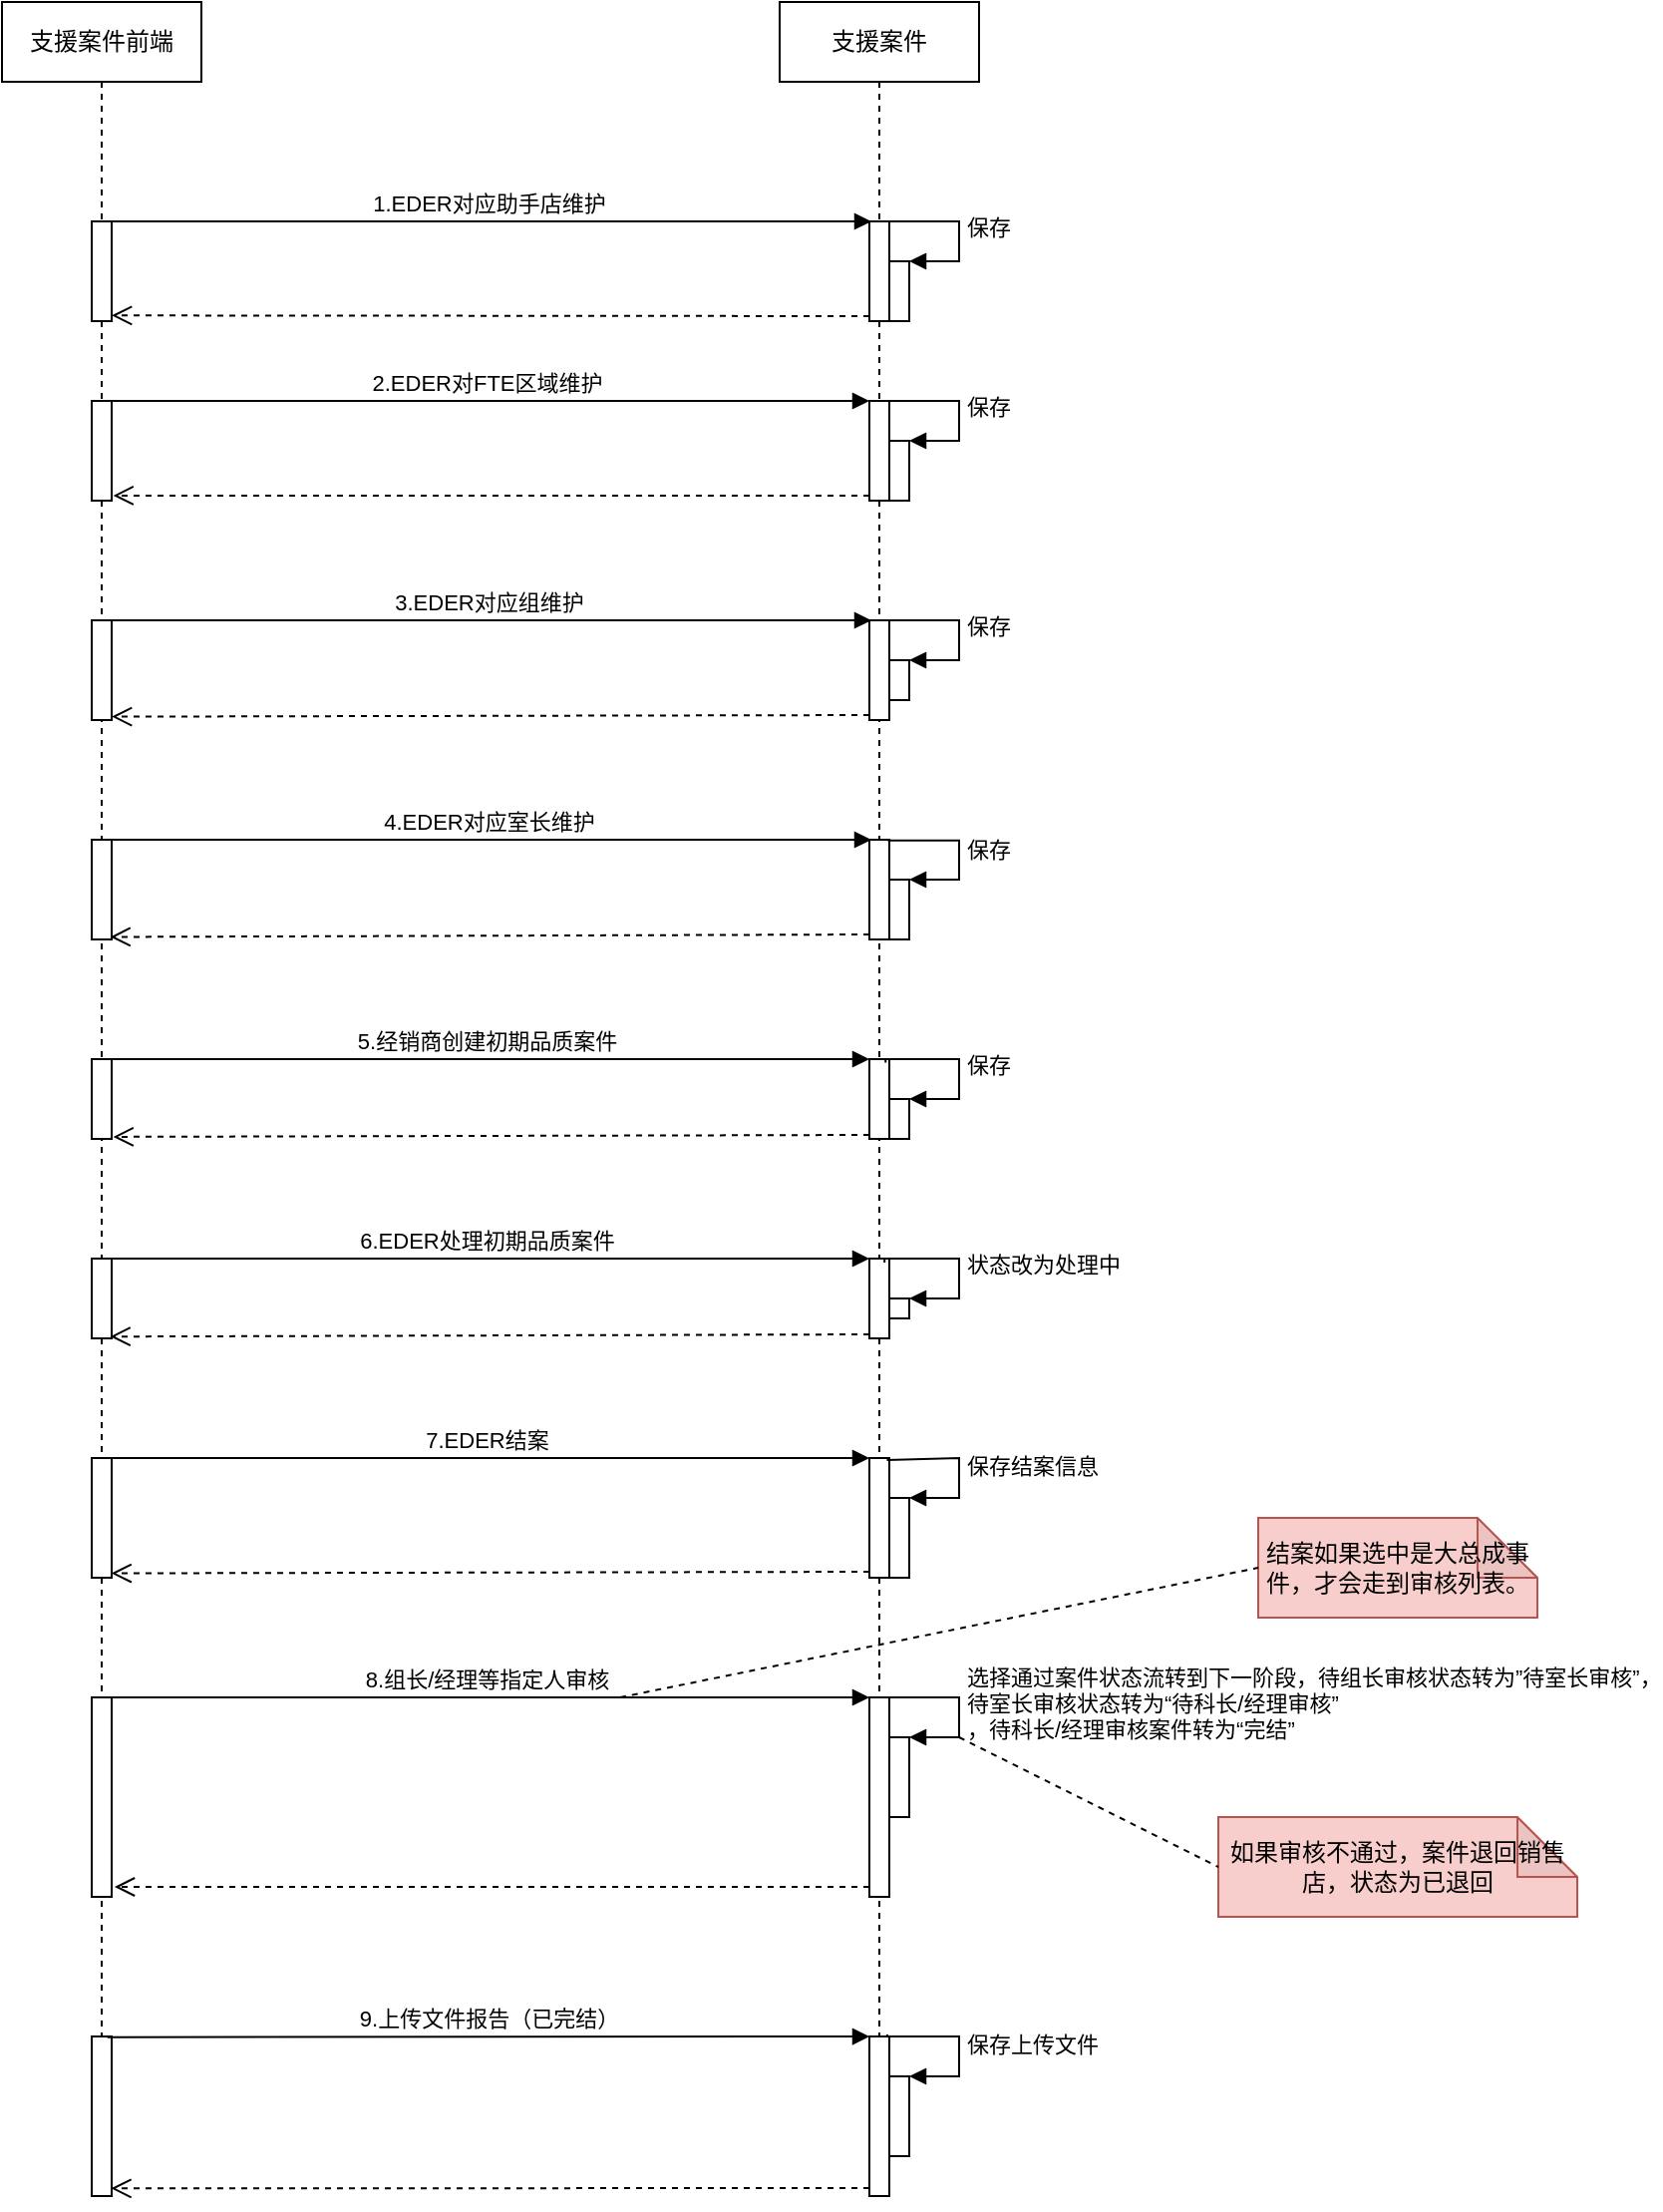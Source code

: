 <mxfile version="16.1.0" type="github" pages="3">
  <diagram name="Page-1" id="13e1069c-82ec-6db2-03f1-153e76fe0fe0">
    <mxGraphModel dx="1278" dy="579" grid="1" gridSize="10" guides="1" tooltips="1" connect="1" arrows="1" fold="1" page="1" pageScale="1" pageWidth="1100" pageHeight="850" background="none" math="0" shadow="0">
      <root>
        <mxCell id="0" />
        <mxCell id="1" parent="0" />
        <mxCell id="-DomMB3YcxF8r1uj53os-1" value="支援案件前端" style="shape=umlLifeline;perimeter=lifelinePerimeter;whiteSpace=wrap;html=1;container=1;collapsible=0;recursiveResize=0;outlineConnect=0;" parent="1" vertex="1">
          <mxGeometry x="70" y="40" width="100" height="1100" as="geometry" />
        </mxCell>
        <mxCell id="JFSIHsl2RiNF2iNenfc5-1" value="" style="html=1;points=[];perimeter=orthogonalPerimeter;" parent="-DomMB3YcxF8r1uj53os-1" vertex="1">
          <mxGeometry x="45" y="1020" width="10" height="80" as="geometry" />
        </mxCell>
        <mxCell id="JFSIHsl2RiNF2iNenfc5-9" value="" style="html=1;points=[];perimeter=orthogonalPerimeter;" parent="-DomMB3YcxF8r1uj53os-1" vertex="1">
          <mxGeometry x="45" y="110" width="10" height="50" as="geometry" />
        </mxCell>
        <mxCell id="JFSIHsl2RiNF2iNenfc5-10" value="" style="html=1;points=[];perimeter=orthogonalPerimeter;" parent="-DomMB3YcxF8r1uj53os-1" vertex="1">
          <mxGeometry x="45" y="200" width="10" height="50" as="geometry" />
        </mxCell>
        <mxCell id="JFSIHsl2RiNF2iNenfc5-11" value="" style="html=1;points=[];perimeter=orthogonalPerimeter;" parent="-DomMB3YcxF8r1uj53os-1" vertex="1">
          <mxGeometry x="45" y="310" width="10" height="50" as="geometry" />
        </mxCell>
        <mxCell id="JFSIHsl2RiNF2iNenfc5-13" value="" style="html=1;points=[];perimeter=orthogonalPerimeter;" parent="-DomMB3YcxF8r1uj53os-1" vertex="1">
          <mxGeometry x="45" y="420" width="10" height="50" as="geometry" />
        </mxCell>
        <mxCell id="JFSIHsl2RiNF2iNenfc5-14" value="" style="html=1;points=[];perimeter=orthogonalPerimeter;" parent="-DomMB3YcxF8r1uj53os-1" vertex="1">
          <mxGeometry x="45" y="530" width="10" height="40" as="geometry" />
        </mxCell>
        <mxCell id="JFSIHsl2RiNF2iNenfc5-15" value="" style="html=1;points=[];perimeter=orthogonalPerimeter;" parent="-DomMB3YcxF8r1uj53os-1" vertex="1">
          <mxGeometry x="45" y="630" width="10" height="40" as="geometry" />
        </mxCell>
        <mxCell id="JFSIHsl2RiNF2iNenfc5-16" value="" style="html=1;points=[];perimeter=orthogonalPerimeter;" parent="-DomMB3YcxF8r1uj53os-1" vertex="1">
          <mxGeometry x="45" y="730" width="10" height="60" as="geometry" />
        </mxCell>
        <mxCell id="JFSIHsl2RiNF2iNenfc5-17" value="" style="html=1;points=[];perimeter=orthogonalPerimeter;" parent="-DomMB3YcxF8r1uj53os-1" vertex="1">
          <mxGeometry x="45" y="850" width="10" height="100" as="geometry" />
        </mxCell>
        <mxCell id="-DomMB3YcxF8r1uj53os-2" value="支援案件" style="shape=umlLifeline;perimeter=lifelinePerimeter;whiteSpace=wrap;html=1;container=1;collapsible=0;recursiveResize=0;outlineConnect=0;" parent="1" vertex="1">
          <mxGeometry x="460" y="40" width="100" height="1100" as="geometry" />
        </mxCell>
        <mxCell id="-DomMB3YcxF8r1uj53os-3" value="" style="html=1;points=[];perimeter=orthogonalPerimeter;" parent="-DomMB3YcxF8r1uj53os-2" vertex="1">
          <mxGeometry x="45" y="530" width="10" height="40" as="geometry" />
        </mxCell>
        <mxCell id="bc0Wb0VDrXtly-Lzhkzi-1" value="" style="html=1;points=[];perimeter=orthogonalPerimeter;" parent="-DomMB3YcxF8r1uj53os-2" vertex="1">
          <mxGeometry x="45" y="200" width="10" height="50" as="geometry" />
        </mxCell>
        <mxCell id="bc0Wb0VDrXtly-Lzhkzi-4" value="" style="html=1;points=[];perimeter=orthogonalPerimeter;" parent="-DomMB3YcxF8r1uj53os-2" vertex="1">
          <mxGeometry x="45" y="310" width="10" height="50" as="geometry" />
        </mxCell>
        <mxCell id="bc0Wb0VDrXtly-Lzhkzi-5" value="3.EDER对应组维护" style="html=1;verticalAlign=bottom;endArrow=block;entryX=0;entryY=0;rounded=0;" parent="-DomMB3YcxF8r1uj53os-2" edge="1">
          <mxGeometry relative="1" as="geometry">
            <mxPoint x="-339" y="310" as="sourcePoint" />
            <mxPoint x="46" y="310" as="targetPoint" />
          </mxGeometry>
        </mxCell>
        <mxCell id="bc0Wb0VDrXtly-Lzhkzi-7" value="" style="html=1;points=[];perimeter=orthogonalPerimeter;" parent="-DomMB3YcxF8r1uj53os-2" vertex="1">
          <mxGeometry x="45" y="420" width="10" height="50" as="geometry" />
        </mxCell>
        <mxCell id="bc0Wb0VDrXtly-Lzhkzi-8" value="4.EDER对应室长维护" style="html=1;verticalAlign=bottom;endArrow=block;entryX=0;entryY=0;rounded=0;" parent="-DomMB3YcxF8r1uj53os-2" edge="1">
          <mxGeometry relative="1" as="geometry">
            <mxPoint x="-339" y="420" as="sourcePoint" />
            <mxPoint x="46" y="420" as="targetPoint" />
          </mxGeometry>
        </mxCell>
        <mxCell id="bc0Wb0VDrXtly-Lzhkzi-10" value="" style="html=1;points=[];perimeter=orthogonalPerimeter;" parent="-DomMB3YcxF8r1uj53os-2" vertex="1">
          <mxGeometry x="45" y="110" width="10" height="50" as="geometry" />
        </mxCell>
        <mxCell id="bc0Wb0VDrXtly-Lzhkzi-11" value="1.EDER对应助手店维护" style="html=1;verticalAlign=bottom;endArrow=block;entryX=0;entryY=0;rounded=0;" parent="-DomMB3YcxF8r1uj53os-2" edge="1">
          <mxGeometry relative="1" as="geometry">
            <mxPoint x="-339" y="110" as="sourcePoint" />
            <mxPoint x="46" y="110" as="targetPoint" />
          </mxGeometry>
        </mxCell>
        <mxCell id="bc0Wb0VDrXtly-Lzhkzi-13" value="" style="html=1;points=[];perimeter=orthogonalPerimeter;" parent="-DomMB3YcxF8r1uj53os-2" vertex="1">
          <mxGeometry x="45" y="630" width="10" height="40" as="geometry" />
        </mxCell>
        <mxCell id="bc0Wb0VDrXtly-Lzhkzi-14" value="6.EDER处理初期品质案件" style="html=1;verticalAlign=bottom;endArrow=block;entryX=0;entryY=0;rounded=0;" parent="-DomMB3YcxF8r1uj53os-2" target="bc0Wb0VDrXtly-Lzhkzi-13" edge="1">
          <mxGeometry relative="1" as="geometry">
            <mxPoint x="-340" y="630" as="sourcePoint" />
          </mxGeometry>
        </mxCell>
        <mxCell id="bc0Wb0VDrXtly-Lzhkzi-16" value="" style="html=1;points=[];perimeter=orthogonalPerimeter;" parent="-DomMB3YcxF8r1uj53os-2" vertex="1">
          <mxGeometry x="55" y="650" width="10" height="10" as="geometry" />
        </mxCell>
        <mxCell id="bc0Wb0VDrXtly-Lzhkzi-17" value="状态改为处理中" style="edgeStyle=orthogonalEdgeStyle;html=1;align=left;spacingLeft=2;endArrow=block;rounded=0;entryX=1;entryY=0;exitX=0.76;exitY=0.05;exitDx=0;exitDy=0;exitPerimeter=0;" parent="-DomMB3YcxF8r1uj53os-2" source="bc0Wb0VDrXtly-Lzhkzi-13" target="bc0Wb0VDrXtly-Lzhkzi-16" edge="1">
          <mxGeometry relative="1" as="geometry">
            <mxPoint x="60" y="630" as="sourcePoint" />
            <Array as="points">
              <mxPoint x="53" y="630" />
              <mxPoint x="90" y="630" />
              <mxPoint x="90" y="650" />
            </Array>
          </mxGeometry>
        </mxCell>
        <mxCell id="bc0Wb0VDrXtly-Lzhkzi-18" value="" style="html=1;points=[];perimeter=orthogonalPerimeter;" parent="-DomMB3YcxF8r1uj53os-2" vertex="1">
          <mxGeometry x="55" y="130" width="10" height="30" as="geometry" />
        </mxCell>
        <mxCell id="bc0Wb0VDrXtly-Lzhkzi-19" value="保存" style="edgeStyle=orthogonalEdgeStyle;html=1;align=left;spacingLeft=2;endArrow=block;rounded=0;entryX=1;entryY=0;" parent="-DomMB3YcxF8r1uj53os-2" target="bc0Wb0VDrXtly-Lzhkzi-18" edge="1">
          <mxGeometry relative="1" as="geometry">
            <mxPoint x="50" y="110" as="sourcePoint" />
            <Array as="points">
              <mxPoint x="90" y="110" />
            </Array>
          </mxGeometry>
        </mxCell>
        <mxCell id="bc0Wb0VDrXtly-Lzhkzi-20" value="" style="html=1;points=[];perimeter=orthogonalPerimeter;" parent="-DomMB3YcxF8r1uj53os-2" vertex="1">
          <mxGeometry x="55" y="220" width="10" height="30" as="geometry" />
        </mxCell>
        <mxCell id="bc0Wb0VDrXtly-Lzhkzi-21" value="保存" style="edgeStyle=orthogonalEdgeStyle;html=1;align=left;spacingLeft=2;endArrow=block;rounded=0;entryX=1;entryY=0;exitX=0.5;exitY=0;exitDx=0;exitDy=0;exitPerimeter=0;" parent="-DomMB3YcxF8r1uj53os-2" source="bc0Wb0VDrXtly-Lzhkzi-1" target="bc0Wb0VDrXtly-Lzhkzi-20" edge="1">
          <mxGeometry relative="1" as="geometry">
            <mxPoint x="60" y="200" as="sourcePoint" />
            <Array as="points">
              <mxPoint x="90" y="200" />
              <mxPoint x="90" y="220" />
            </Array>
          </mxGeometry>
        </mxCell>
        <mxCell id="bc0Wb0VDrXtly-Lzhkzi-22" value="" style="html=1;points=[];perimeter=orthogonalPerimeter;" parent="-DomMB3YcxF8r1uj53os-2" vertex="1">
          <mxGeometry x="55" y="330" width="10" height="20" as="geometry" />
        </mxCell>
        <mxCell id="bc0Wb0VDrXtly-Lzhkzi-23" value="保存" style="edgeStyle=orthogonalEdgeStyle;html=1;align=left;spacingLeft=2;endArrow=block;rounded=0;entryX=1;entryY=0;exitX=0.5;exitY=0;exitDx=0;exitDy=0;exitPerimeter=0;" parent="-DomMB3YcxF8r1uj53os-2" source="bc0Wb0VDrXtly-Lzhkzi-4" target="bc0Wb0VDrXtly-Lzhkzi-22" edge="1">
          <mxGeometry relative="1" as="geometry">
            <mxPoint x="60" y="310" as="sourcePoint" />
            <Array as="points">
              <mxPoint x="90" y="310" />
              <mxPoint x="90" y="330" />
            </Array>
          </mxGeometry>
        </mxCell>
        <mxCell id="bc0Wb0VDrXtly-Lzhkzi-26" value="" style="html=1;points=[];perimeter=orthogonalPerimeter;" parent="-DomMB3YcxF8r1uj53os-2" vertex="1">
          <mxGeometry x="55" y="550" width="10" height="20" as="geometry" />
        </mxCell>
        <mxCell id="bc0Wb0VDrXtly-Lzhkzi-27" value="保存" style="edgeStyle=orthogonalEdgeStyle;html=1;align=left;spacingLeft=2;endArrow=block;rounded=0;entryX=1;entryY=0;exitX=0.814;exitY=0.045;exitDx=0;exitDy=0;exitPerimeter=0;" parent="-DomMB3YcxF8r1uj53os-2" source="-DomMB3YcxF8r1uj53os-3" target="bc0Wb0VDrXtly-Lzhkzi-26" edge="1">
          <mxGeometry relative="1" as="geometry">
            <mxPoint x="60" y="530" as="sourcePoint" />
            <Array as="points">
              <mxPoint x="53" y="530" />
              <mxPoint x="90" y="530" />
              <mxPoint x="90" y="550" />
            </Array>
          </mxGeometry>
        </mxCell>
        <mxCell id="bc0Wb0VDrXtly-Lzhkzi-24" value="" style="html=1;points=[];perimeter=orthogonalPerimeter;" parent="-DomMB3YcxF8r1uj53os-2" vertex="1">
          <mxGeometry x="55" y="440" width="10" height="30" as="geometry" />
        </mxCell>
        <mxCell id="bc0Wb0VDrXtly-Lzhkzi-25" value="保存" style="edgeStyle=orthogonalEdgeStyle;html=1;align=left;spacingLeft=2;endArrow=block;rounded=0;entryX=1;entryY=0;exitX=0.924;exitY=0.007;exitDx=0;exitDy=0;exitPerimeter=0;" parent="-DomMB3YcxF8r1uj53os-2" source="bc0Wb0VDrXtly-Lzhkzi-7" target="bc0Wb0VDrXtly-Lzhkzi-24" edge="1">
          <mxGeometry relative="1" as="geometry">
            <mxPoint x="60" y="420" as="sourcePoint" />
            <Array as="points">
              <mxPoint x="90" y="420" />
              <mxPoint x="90" y="440" />
            </Array>
          </mxGeometry>
        </mxCell>
        <mxCell id="6ivPPV-w7pxuh_DMjr_w-28" value="" style="html=1;points=[];perimeter=orthogonalPerimeter;" parent="-DomMB3YcxF8r1uj53os-2" vertex="1">
          <mxGeometry x="45" y="730" width="10" height="60" as="geometry" />
        </mxCell>
        <mxCell id="6ivPPV-w7pxuh_DMjr_w-31" value="" style="html=1;points=[];perimeter=orthogonalPerimeter;" parent="-DomMB3YcxF8r1uj53os-2" vertex="1">
          <mxGeometry x="55" y="750" width="10" height="40" as="geometry" />
        </mxCell>
        <mxCell id="6ivPPV-w7pxuh_DMjr_w-32" value="保存结案信息" style="edgeStyle=orthogonalEdgeStyle;html=1;align=left;spacingLeft=2;endArrow=block;rounded=0;entryX=1;entryY=0;exitX=0.876;exitY=0.016;exitDx=0;exitDy=0;exitPerimeter=0;" parent="-DomMB3YcxF8r1uj53os-2" source="6ivPPV-w7pxuh_DMjr_w-28" target="6ivPPV-w7pxuh_DMjr_w-31" edge="1">
          <mxGeometry relative="1" as="geometry">
            <mxPoint x="60" y="730" as="sourcePoint" />
            <Array as="points">
              <mxPoint x="90" y="730" />
              <mxPoint x="90" y="750" />
            </Array>
          </mxGeometry>
        </mxCell>
        <mxCell id="6ivPPV-w7pxuh_DMjr_w-33" value="" style="html=1;points=[];perimeter=orthogonalPerimeter;" parent="-DomMB3YcxF8r1uj53os-2" vertex="1">
          <mxGeometry x="45" y="850" width="10" height="100" as="geometry" />
        </mxCell>
        <mxCell id="6ivPPV-w7pxuh_DMjr_w-38" value="" style="html=1;points=[];perimeter=orthogonalPerimeter;" parent="-DomMB3YcxF8r1uj53os-2" vertex="1">
          <mxGeometry x="55" y="870" width="10" height="40" as="geometry" />
        </mxCell>
        <mxCell id="6ivPPV-w7pxuh_DMjr_w-39" value="选择通过案件状态流转到下一阶段，待组长审核状态转为”待室长审核”，&lt;br&gt;待室长审核状态转为“待科长/经理审核”&lt;br&gt;，待科长/经理审核案件转为“完结”" style="edgeStyle=orthogonalEdgeStyle;html=1;align=left;spacingLeft=2;endArrow=block;rounded=0;entryX=1;entryY=0;exitX=0.5;exitY=0;exitDx=0;exitDy=0;exitPerimeter=0;" parent="-DomMB3YcxF8r1uj53os-2" source="6ivPPV-w7pxuh_DMjr_w-33" target="6ivPPV-w7pxuh_DMjr_w-38" edge="1">
          <mxGeometry relative="1" as="geometry">
            <mxPoint x="60" y="850" as="sourcePoint" />
            <Array as="points">
              <mxPoint x="90" y="850" />
              <mxPoint x="90" y="870" />
            </Array>
          </mxGeometry>
        </mxCell>
        <mxCell id="JFSIHsl2RiNF2iNenfc5-2" value="" style="html=1;points=[];perimeter=orthogonalPerimeter;" parent="-DomMB3YcxF8r1uj53os-2" vertex="1">
          <mxGeometry x="45" y="1020" width="10" height="80" as="geometry" />
        </mxCell>
        <mxCell id="JFSIHsl2RiNF2iNenfc5-7" value="" style="html=1;points=[];perimeter=orthogonalPerimeter;" parent="-DomMB3YcxF8r1uj53os-2" vertex="1">
          <mxGeometry x="55" y="1040" width="10" height="40" as="geometry" />
        </mxCell>
        <mxCell id="JFSIHsl2RiNF2iNenfc5-8" value="保存上传文件" style="edgeStyle=orthogonalEdgeStyle;html=1;align=left;spacingLeft=2;endArrow=block;rounded=0;entryX=1;entryY=0;exitX=0.896;exitY=-0.013;exitDx=0;exitDy=0;exitPerimeter=0;" parent="-DomMB3YcxF8r1uj53os-2" source="JFSIHsl2RiNF2iNenfc5-2" target="JFSIHsl2RiNF2iNenfc5-7" edge="1">
          <mxGeometry relative="1" as="geometry">
            <mxPoint x="60" y="1020" as="sourcePoint" />
            <Array as="points">
              <mxPoint x="54" y="1020" />
              <mxPoint x="90" y="1020" />
              <mxPoint x="90" y="1040" />
            </Array>
          </mxGeometry>
        </mxCell>
        <mxCell id="-DomMB3YcxF8r1uj53os-4" value="5.经销商创建初期品质案件" style="html=1;verticalAlign=bottom;endArrow=block;entryX=0;entryY=0;rounded=0;" parent="1" target="-DomMB3YcxF8r1uj53os-3" edge="1">
          <mxGeometry relative="1" as="geometry">
            <mxPoint x="120" y="570" as="sourcePoint" />
          </mxGeometry>
        </mxCell>
        <mxCell id="-DomMB3YcxF8r1uj53os-5" value="" style="html=1;verticalAlign=bottom;endArrow=open;dashed=1;endSize=8;exitX=0;exitY=0.95;rounded=0;entryX=1.081;entryY=0.974;entryDx=0;entryDy=0;entryPerimeter=0;" parent="1" source="-DomMB3YcxF8r1uj53os-3" target="JFSIHsl2RiNF2iNenfc5-14" edge="1">
          <mxGeometry relative="1" as="geometry">
            <mxPoint x="119.5" y="608" as="targetPoint" />
          </mxGeometry>
        </mxCell>
        <mxCell id="bc0Wb0VDrXtly-Lzhkzi-2" value="2.EDER对FTE区域维护" style="html=1;verticalAlign=bottom;endArrow=block;entryX=0;entryY=0;rounded=0;" parent="1" target="bc0Wb0VDrXtly-Lzhkzi-1" edge="1">
          <mxGeometry relative="1" as="geometry">
            <mxPoint x="120" y="240" as="sourcePoint" />
          </mxGeometry>
        </mxCell>
        <mxCell id="bc0Wb0VDrXtly-Lzhkzi-3" value="" style="html=1;verticalAlign=bottom;endArrow=open;dashed=1;endSize=8;exitX=0;exitY=0.95;rounded=0;entryX=1.081;entryY=0.949;entryDx=0;entryDy=0;entryPerimeter=0;" parent="1" source="bc0Wb0VDrXtly-Lzhkzi-1" target="JFSIHsl2RiNF2iNenfc5-10" edge="1">
          <mxGeometry relative="1" as="geometry">
            <mxPoint x="120" y="316" as="targetPoint" />
          </mxGeometry>
        </mxCell>
        <mxCell id="6ivPPV-w7pxuh_DMjr_w-29" value="7.EDER结案" style="html=1;verticalAlign=bottom;endArrow=block;entryX=0;entryY=0;rounded=0;" parent="1" target="6ivPPV-w7pxuh_DMjr_w-28" edge="1">
          <mxGeometry relative="1" as="geometry">
            <mxPoint x="120" y="770" as="sourcePoint" />
          </mxGeometry>
        </mxCell>
        <mxCell id="6ivPPV-w7pxuh_DMjr_w-30" value="" style="html=1;verticalAlign=bottom;endArrow=open;dashed=1;endSize=8;exitX=0;exitY=0.95;rounded=0;entryX=0.983;entryY=0.963;entryDx=0;entryDy=0;entryPerimeter=0;" parent="1" source="6ivPPV-w7pxuh_DMjr_w-28" target="JFSIHsl2RiNF2iNenfc5-16" edge="1">
          <mxGeometry relative="1" as="geometry">
            <mxPoint x="120" y="846" as="targetPoint" />
          </mxGeometry>
        </mxCell>
        <mxCell id="6ivPPV-w7pxuh_DMjr_w-34" value="8.组长/经理等指定人审核" style="html=1;verticalAlign=bottom;endArrow=block;entryX=0;entryY=0;rounded=0;" parent="1" target="6ivPPV-w7pxuh_DMjr_w-33" edge="1">
          <mxGeometry relative="1" as="geometry">
            <mxPoint x="120" y="890" as="sourcePoint" />
          </mxGeometry>
        </mxCell>
        <mxCell id="6ivPPV-w7pxuh_DMjr_w-35" value="" style="html=1;verticalAlign=bottom;endArrow=open;dashed=1;endSize=8;exitX=0;exitY=0.95;rounded=0;entryX=1.148;entryY=0.95;entryDx=0;entryDy=0;entryPerimeter=0;" parent="1" source="6ivPPV-w7pxuh_DMjr_w-33" target="JFSIHsl2RiNF2iNenfc5-17" edge="1">
          <mxGeometry relative="1" as="geometry">
            <mxPoint x="120" y="966" as="targetPoint" />
          </mxGeometry>
        </mxCell>
        <mxCell id="6ivPPV-w7pxuh_DMjr_w-36" value="结案如果选中是大总成事件，才会走到审核列表。" style="shape=note;whiteSpace=wrap;html=1;backgroundOutline=1;darkOpacity=0.05;fillColor=#f8cecc;strokeColor=#b85450;" parent="1" vertex="1">
          <mxGeometry x="700" y="800" width="140" height="50" as="geometry" />
        </mxCell>
        <mxCell id="6ivPPV-w7pxuh_DMjr_w-37" value="" style="endArrow=none;dashed=1;html=1;rounded=0;entryX=0;entryY=0.5;entryDx=0;entryDy=0;entryPerimeter=0;" parent="1" target="6ivPPV-w7pxuh_DMjr_w-36" edge="1">
          <mxGeometry width="50" height="50" relative="1" as="geometry">
            <mxPoint x="380" y="890" as="sourcePoint" />
            <mxPoint x="380" y="770" as="targetPoint" />
          </mxGeometry>
        </mxCell>
        <mxCell id="6ivPPV-w7pxuh_DMjr_w-40" value="&lt;span&gt;如果审核不通过，案件退回销售店，状态为已退回&lt;/span&gt;" style="shape=note;whiteSpace=wrap;html=1;backgroundOutline=1;darkOpacity=0.05;fillColor=#f8cecc;strokeColor=#b85450;" parent="1" vertex="1">
          <mxGeometry x="680" y="950" width="180" height="50" as="geometry" />
        </mxCell>
        <mxCell id="6ivPPV-w7pxuh_DMjr_w-41" value="" style="endArrow=none;dashed=1;html=1;rounded=0;entryX=0;entryY=0.5;entryDx=0;entryDy=0;entryPerimeter=0;" parent="1" target="6ivPPV-w7pxuh_DMjr_w-40" edge="1">
          <mxGeometry width="50" height="50" relative="1" as="geometry">
            <mxPoint x="550" y="910" as="sourcePoint" />
            <mxPoint x="410" y="970" as="targetPoint" />
          </mxGeometry>
        </mxCell>
        <mxCell id="JFSIHsl2RiNF2iNenfc5-3" value="9.上传文件报告（已完结）" style="html=1;verticalAlign=bottom;endArrow=block;entryX=0;entryY=0;rounded=0;exitX=0.789;exitY=0.004;exitDx=0;exitDy=0;exitPerimeter=0;" parent="1" source="JFSIHsl2RiNF2iNenfc5-1" target="JFSIHsl2RiNF2iNenfc5-2" edge="1">
          <mxGeometry relative="1" as="geometry">
            <mxPoint x="130" y="1060" as="sourcePoint" />
          </mxGeometry>
        </mxCell>
        <mxCell id="JFSIHsl2RiNF2iNenfc5-4" value="" style="html=1;verticalAlign=bottom;endArrow=open;dashed=1;endSize=8;exitX=0;exitY=0.95;rounded=0;entryX=0.971;entryY=0.952;entryDx=0;entryDy=0;entryPerimeter=0;" parent="1" source="JFSIHsl2RiNF2iNenfc5-2" target="JFSIHsl2RiNF2iNenfc5-1" edge="1">
          <mxGeometry relative="1" as="geometry">
            <mxPoint x="130" y="1136" as="targetPoint" />
          </mxGeometry>
        </mxCell>
        <mxCell id="bc0Wb0VDrXtly-Lzhkzi-15" value="" style="html=1;verticalAlign=bottom;endArrow=open;dashed=1;endSize=8;exitX=0;exitY=0.95;rounded=0;entryX=0.928;entryY=0.978;entryDx=0;entryDy=0;entryPerimeter=0;" parent="1" source="bc0Wb0VDrXtly-Lzhkzi-13" target="JFSIHsl2RiNF2iNenfc5-15" edge="1">
          <mxGeometry relative="1" as="geometry">
            <mxPoint x="119.5" y="708" as="targetPoint" />
          </mxGeometry>
        </mxCell>
        <mxCell id="bc0Wb0VDrXtly-Lzhkzi-9" value="" style="html=1;verticalAlign=bottom;endArrow=open;dashed=1;endSize=8;exitX=0;exitY=0.95;rounded=0;entryX=0.929;entryY=0.975;entryDx=0;entryDy=0;entryPerimeter=0;" parent="1" source="bc0Wb0VDrXtly-Lzhkzi-7" target="JFSIHsl2RiNF2iNenfc5-13" edge="1">
          <mxGeometry relative="1" as="geometry">
            <mxPoint x="119.5" y="507.5" as="targetPoint" />
          </mxGeometry>
        </mxCell>
        <mxCell id="bc0Wb0VDrXtly-Lzhkzi-6" value="" style="html=1;verticalAlign=bottom;endArrow=open;dashed=1;endSize=8;exitX=0;exitY=0.95;rounded=0;entryX=1.005;entryY=0.966;entryDx=0;entryDy=0;entryPerimeter=0;" parent="1" source="bc0Wb0VDrXtly-Lzhkzi-4" target="JFSIHsl2RiNF2iNenfc5-11" edge="1">
          <mxGeometry relative="1" as="geometry">
            <mxPoint x="119.5" y="397.5" as="targetPoint" />
          </mxGeometry>
        </mxCell>
        <mxCell id="bc0Wb0VDrXtly-Lzhkzi-12" value="" style="html=1;verticalAlign=bottom;endArrow=open;dashed=1;endSize=8;exitX=0;exitY=0.95;rounded=0;entryX=1.005;entryY=0.943;entryDx=0;entryDy=0;entryPerimeter=0;" parent="1" source="bc0Wb0VDrXtly-Lzhkzi-10" target="JFSIHsl2RiNF2iNenfc5-9" edge="1">
          <mxGeometry relative="1" as="geometry">
            <mxPoint x="119.5" y="197.5" as="targetPoint" />
          </mxGeometry>
        </mxCell>
      </root>
    </mxGraphModel>
  </diagram>
  <diagram id="waJ4b3nvhgncoOL9sX8m" name="第 2 页">
    <mxGraphModel dx="1504" dy="681" grid="1" gridSize="10" guides="1" tooltips="1" connect="1" arrows="1" fold="1" page="1" pageScale="1" pageWidth="827" pageHeight="1169" math="0" shadow="0">
      <root>
        <mxCell id="5AaDa02Soc1dfuvFFp4u-0" />
        <mxCell id="5AaDa02Soc1dfuvFFp4u-1" parent="5AaDa02Soc1dfuvFFp4u-0" />
        <mxCell id="6Q0FyeVuYqBFEOsvuPVG-0" value="用户" style="shape=umlLifeline;perimeter=lifelinePerimeter;whiteSpace=wrap;html=1;container=1;collapsible=0;recursiveResize=0;outlineConnect=0;" parent="5AaDa02Soc1dfuvFFp4u-1" vertex="1">
          <mxGeometry x="70" y="40" width="100" height="2290" as="geometry" />
        </mxCell>
        <mxCell id="HM2jTopKMKZgehyosPR4-50" value="" style="html=1;points=[];perimeter=orthogonalPerimeter;" parent="6Q0FyeVuYqBFEOsvuPVG-0" vertex="1">
          <mxGeometry x="45" y="110" width="10" height="50" as="geometry" />
        </mxCell>
        <mxCell id="HM2jTopKMKZgehyosPR4-51" value="" style="html=1;points=[];perimeter=orthogonalPerimeter;" parent="6Q0FyeVuYqBFEOsvuPVG-0" vertex="1">
          <mxGeometry x="45" y="200" width="10" height="50" as="geometry" />
        </mxCell>
        <mxCell id="HM2jTopKMKZgehyosPR4-52" value="" style="html=1;points=[];perimeter=orthogonalPerimeter;" parent="6Q0FyeVuYqBFEOsvuPVG-0" vertex="1">
          <mxGeometry x="45" y="310" width="10" height="50" as="geometry" />
        </mxCell>
        <mxCell id="HM2jTopKMKZgehyosPR4-53" value="" style="html=1;points=[];perimeter=orthogonalPerimeter;" parent="6Q0FyeVuYqBFEOsvuPVG-0" vertex="1">
          <mxGeometry x="45" y="420" width="10" height="50" as="geometry" />
        </mxCell>
        <mxCell id="HM2jTopKMKZgehyosPR4-54" value="" style="html=1;points=[];perimeter=orthogonalPerimeter;" parent="6Q0FyeVuYqBFEOsvuPVG-0" vertex="1">
          <mxGeometry x="45" y="520" width="10" height="40" as="geometry" />
        </mxCell>
        <mxCell id="HM2jTopKMKZgehyosPR4-56" value="" style="html=1;points=[];perimeter=orthogonalPerimeter;" parent="6Q0FyeVuYqBFEOsvuPVG-0" vertex="1">
          <mxGeometry x="45" y="620" width="10" height="40" as="geometry" />
        </mxCell>
        <mxCell id="HM2jTopKMKZgehyosPR4-57" value="" style="html=1;points=[];perimeter=orthogonalPerimeter;" parent="6Q0FyeVuYqBFEOsvuPVG-0" vertex="1">
          <mxGeometry x="45" y="720" width="10" height="60" as="geometry" />
        </mxCell>
        <mxCell id="HM2jTopKMKZgehyosPR4-69" value="" style="html=1;points=[];perimeter=orthogonalPerimeter;" parent="6Q0FyeVuYqBFEOsvuPVG-0" vertex="1">
          <mxGeometry x="45" y="1230" width="10" height="80" as="geometry" />
        </mxCell>
        <mxCell id="HM2jTopKMKZgehyosPR4-75" value="" style="html=1;points=[];perimeter=orthogonalPerimeter;" parent="6Q0FyeVuYqBFEOsvuPVG-0" vertex="1">
          <mxGeometry x="45" y="1410" width="10" height="80" as="geometry" />
        </mxCell>
        <mxCell id="HM2jTopKMKZgehyosPR4-89" value="" style="html=1;points=[];perimeter=orthogonalPerimeter;" parent="6Q0FyeVuYqBFEOsvuPVG-0" vertex="1">
          <mxGeometry x="45" y="1580" width="10" height="80" as="geometry" />
        </mxCell>
        <mxCell id="HM2jTopKMKZgehyosPR4-93" value="" style="html=1;points=[];perimeter=orthogonalPerimeter;" parent="6Q0FyeVuYqBFEOsvuPVG-0" vertex="1">
          <mxGeometry x="45" y="1760" width="10" height="80" as="geometry" />
        </mxCell>
        <mxCell id="HM2jTopKMKZgehyosPR4-107" value="" style="html=1;points=[];perimeter=orthogonalPerimeter;" parent="6Q0FyeVuYqBFEOsvuPVG-0" vertex="1">
          <mxGeometry x="45" y="1920" width="10" height="80" as="geometry" />
        </mxCell>
        <mxCell id="HM2jTopKMKZgehyosPR4-112" value="" style="html=1;points=[];perimeter=orthogonalPerimeter;" parent="6Q0FyeVuYqBFEOsvuPVG-0" vertex="1">
          <mxGeometry x="45" y="2050" width="10" height="80" as="geometry" />
        </mxCell>
        <mxCell id="HM2jTopKMKZgehyosPR4-121" value="" style="html=1;points=[];perimeter=orthogonalPerimeter;" parent="6Q0FyeVuYqBFEOsvuPVG-0" vertex="1">
          <mxGeometry x="45" y="2190" width="10" height="80" as="geometry" />
        </mxCell>
        <mxCell id="6Q0FyeVuYqBFEOsvuPVG-1" value="支援案件模块" style="shape=umlLifeline;perimeter=lifelinePerimeter;whiteSpace=wrap;html=1;container=1;collapsible=0;recursiveResize=0;outlineConnect=0;" parent="5AaDa02Soc1dfuvFFp4u-1" vertex="1">
          <mxGeometry x="460" y="40" width="100" height="2290" as="geometry" />
        </mxCell>
        <mxCell id="6Q0FyeVuYqBFEOsvuPVG-2" value="" style="html=1;points=[];perimeter=orthogonalPerimeter;" parent="6Q0FyeVuYqBFEOsvuPVG-1" vertex="1">
          <mxGeometry x="45" y="620" width="10" height="40" as="geometry" />
        </mxCell>
        <mxCell id="6Q0FyeVuYqBFEOsvuPVG-3" value="" style="html=1;points=[];perimeter=orthogonalPerimeter;" parent="6Q0FyeVuYqBFEOsvuPVG-1" vertex="1">
          <mxGeometry x="45" y="200" width="10" height="50" as="geometry" />
        </mxCell>
        <mxCell id="6Q0FyeVuYqBFEOsvuPVG-4" value="" style="html=1;points=[];perimeter=orthogonalPerimeter;" parent="6Q0FyeVuYqBFEOsvuPVG-1" vertex="1">
          <mxGeometry x="45" y="310" width="10" height="50" as="geometry" />
        </mxCell>
        <mxCell id="6Q0FyeVuYqBFEOsvuPVG-5" value="3.EDER对应组维护()" style="html=1;verticalAlign=bottom;endArrow=block;entryX=0;entryY=0;rounded=0;" parent="6Q0FyeVuYqBFEOsvuPVG-1" edge="1">
          <mxGeometry relative="1" as="geometry">
            <mxPoint x="-339" y="310" as="sourcePoint" />
            <mxPoint x="46" y="310" as="targetPoint" />
          </mxGeometry>
        </mxCell>
        <mxCell id="6Q0FyeVuYqBFEOsvuPVG-7" value="" style="html=1;points=[];perimeter=orthogonalPerimeter;" parent="6Q0FyeVuYqBFEOsvuPVG-1" vertex="1">
          <mxGeometry x="45" y="420" width="10" height="50" as="geometry" />
        </mxCell>
        <mxCell id="6Q0FyeVuYqBFEOsvuPVG-8" value="4.EDER对应室长维护()" style="html=1;verticalAlign=bottom;endArrow=block;entryX=0;entryY=0;rounded=0;" parent="6Q0FyeVuYqBFEOsvuPVG-1" edge="1">
          <mxGeometry relative="1" as="geometry">
            <mxPoint x="-339" y="420" as="sourcePoint" />
            <mxPoint x="46" y="420" as="targetPoint" />
          </mxGeometry>
        </mxCell>
        <mxCell id="6Q0FyeVuYqBFEOsvuPVG-10" value="" style="html=1;points=[];perimeter=orthogonalPerimeter;" parent="6Q0FyeVuYqBFEOsvuPVG-1" vertex="1">
          <mxGeometry x="45" y="110" width="10" height="50" as="geometry" />
        </mxCell>
        <mxCell id="6Q0FyeVuYqBFEOsvuPVG-11" value="1.EDER对应助手店维护()" style="html=1;verticalAlign=bottom;endArrow=block;entryX=0;entryY=0;rounded=0;" parent="6Q0FyeVuYqBFEOsvuPVG-1" edge="1">
          <mxGeometry relative="1" as="geometry">
            <mxPoint x="-339" y="110" as="sourcePoint" />
            <mxPoint x="46" y="110" as="targetPoint" />
          </mxGeometry>
        </mxCell>
        <mxCell id="6Q0FyeVuYqBFEOsvuPVG-18" value="" style="html=1;points=[];perimeter=orthogonalPerimeter;" parent="6Q0FyeVuYqBFEOsvuPVG-1" vertex="1">
          <mxGeometry x="55" y="130" width="10" height="30" as="geometry" />
        </mxCell>
        <mxCell id="6Q0FyeVuYqBFEOsvuPVG-19" value="保存信息" style="edgeStyle=orthogonalEdgeStyle;html=1;align=left;spacingLeft=2;endArrow=block;rounded=0;entryX=1;entryY=0;" parent="6Q0FyeVuYqBFEOsvuPVG-1" target="6Q0FyeVuYqBFEOsvuPVG-18" edge="1">
          <mxGeometry relative="1" as="geometry">
            <mxPoint x="50" y="110" as="sourcePoint" />
            <Array as="points">
              <mxPoint x="90" y="110" />
            </Array>
          </mxGeometry>
        </mxCell>
        <mxCell id="6Q0FyeVuYqBFEOsvuPVG-20" value="" style="html=1;points=[];perimeter=orthogonalPerimeter;" parent="6Q0FyeVuYqBFEOsvuPVG-1" vertex="1">
          <mxGeometry x="55" y="220" width="10" height="30" as="geometry" />
        </mxCell>
        <mxCell id="6Q0FyeVuYqBFEOsvuPVG-21" value="保存信息" style="edgeStyle=orthogonalEdgeStyle;html=1;align=left;spacingLeft=2;endArrow=block;rounded=0;entryX=1;entryY=0;exitX=0.5;exitY=0;exitDx=0;exitDy=0;exitPerimeter=0;" parent="6Q0FyeVuYqBFEOsvuPVG-1" source="6Q0FyeVuYqBFEOsvuPVG-3" target="6Q0FyeVuYqBFEOsvuPVG-20" edge="1">
          <mxGeometry relative="1" as="geometry">
            <mxPoint x="60" y="200" as="sourcePoint" />
            <Array as="points">
              <mxPoint x="90" y="200" />
              <mxPoint x="90" y="220" />
            </Array>
          </mxGeometry>
        </mxCell>
        <mxCell id="6Q0FyeVuYqBFEOsvuPVG-22" value="" style="html=1;points=[];perimeter=orthogonalPerimeter;" parent="6Q0FyeVuYqBFEOsvuPVG-1" vertex="1">
          <mxGeometry x="55" y="330" width="10" height="20" as="geometry" />
        </mxCell>
        <mxCell id="6Q0FyeVuYqBFEOsvuPVG-23" value="保存信息" style="edgeStyle=orthogonalEdgeStyle;html=1;align=left;spacingLeft=2;endArrow=block;rounded=0;entryX=1;entryY=0;exitX=0.5;exitY=0;exitDx=0;exitDy=0;exitPerimeter=0;" parent="6Q0FyeVuYqBFEOsvuPVG-1" source="6Q0FyeVuYqBFEOsvuPVG-4" target="6Q0FyeVuYqBFEOsvuPVG-22" edge="1">
          <mxGeometry relative="1" as="geometry">
            <mxPoint x="60" y="310" as="sourcePoint" />
            <Array as="points">
              <mxPoint x="90" y="310" />
              <mxPoint x="90" y="330" />
            </Array>
          </mxGeometry>
        </mxCell>
        <mxCell id="6Q0FyeVuYqBFEOsvuPVG-24" value="" style="html=1;points=[];perimeter=orthogonalPerimeter;" parent="6Q0FyeVuYqBFEOsvuPVG-1" vertex="1">
          <mxGeometry x="55" y="640" width="10" height="20" as="geometry" />
        </mxCell>
        <mxCell id="6Q0FyeVuYqBFEOsvuPVG-25" value="提交数据，状态未：待处理" style="edgeStyle=orthogonalEdgeStyle;html=1;align=left;spacingLeft=2;endArrow=block;rounded=0;entryX=1;entryY=0;exitX=0.814;exitY=0.045;exitDx=0;exitDy=0;exitPerimeter=0;" parent="6Q0FyeVuYqBFEOsvuPVG-1" source="6Q0FyeVuYqBFEOsvuPVG-2" target="6Q0FyeVuYqBFEOsvuPVG-24" edge="1">
          <mxGeometry relative="1" as="geometry">
            <mxPoint x="60" y="530" as="sourcePoint" />
            <Array as="points">
              <mxPoint x="53" y="620" />
              <mxPoint x="80" y="620" />
              <mxPoint x="80" y="640" />
            </Array>
          </mxGeometry>
        </mxCell>
        <mxCell id="6Q0FyeVuYqBFEOsvuPVG-26" value="" style="html=1;points=[];perimeter=orthogonalPerimeter;" parent="6Q0FyeVuYqBFEOsvuPVG-1" vertex="1">
          <mxGeometry x="55" y="440" width="10" height="30" as="geometry" />
        </mxCell>
        <mxCell id="6Q0FyeVuYqBFEOsvuPVG-27" value="保存信息" style="edgeStyle=orthogonalEdgeStyle;html=1;align=left;spacingLeft=2;endArrow=block;rounded=0;entryX=1;entryY=0;exitX=0.924;exitY=0.007;exitDx=0;exitDy=0;exitPerimeter=0;" parent="6Q0FyeVuYqBFEOsvuPVG-1" source="6Q0FyeVuYqBFEOsvuPVG-7" target="6Q0FyeVuYqBFEOsvuPVG-26" edge="1">
          <mxGeometry relative="1" as="geometry">
            <mxPoint x="60" y="420" as="sourcePoint" />
            <Array as="points">
              <mxPoint x="90" y="420" />
              <mxPoint x="90" y="440" />
            </Array>
          </mxGeometry>
        </mxCell>
        <mxCell id="HM2jTopKMKZgehyosPR4-9" value="" style="html=1;points=[];perimeter=orthogonalPerimeter;" parent="6Q0FyeVuYqBFEOsvuPVG-1" vertex="1">
          <mxGeometry x="45" y="520" width="10" height="40" as="geometry" />
        </mxCell>
        <mxCell id="HM2jTopKMKZgehyosPR4-12" value="" style="html=1;points=[];perimeter=orthogonalPerimeter;" parent="6Q0FyeVuYqBFEOsvuPVG-1" vertex="1">
          <mxGeometry x="55" y="545" width="10" height="15" as="geometry" />
        </mxCell>
        <mxCell id="HM2jTopKMKZgehyosPR4-13" value="保存：暂存数据，状态：待提交" style="edgeStyle=orthogonalEdgeStyle;html=1;align=left;spacingLeft=2;endArrow=block;rounded=0;entryX=1;entryY=0;exitX=1;exitY=0.06;exitDx=0;exitDy=0;exitPerimeter=0;" parent="6Q0FyeVuYqBFEOsvuPVG-1" source="HM2jTopKMKZgehyosPR4-9" target="HM2jTopKMKZgehyosPR4-12" edge="1">
          <mxGeometry relative="1" as="geometry">
            <mxPoint x="60" y="500" as="sourcePoint" />
            <Array as="points">
              <mxPoint x="55" y="520" />
              <mxPoint x="90" y="520" />
              <mxPoint x="90" y="545" />
            </Array>
          </mxGeometry>
        </mxCell>
        <mxCell id="HM2jTopKMKZgehyosPR4-14" value="" style="html=1;points=[];perimeter=orthogonalPerimeter;" parent="6Q0FyeVuYqBFEOsvuPVG-1" vertex="1">
          <mxGeometry x="45" y="720" width="10" height="60" as="geometry" />
        </mxCell>
        <mxCell id="HM2jTopKMKZgehyosPR4-17" value="" style="html=1;points=[];perimeter=orthogonalPerimeter;" parent="6Q0FyeVuYqBFEOsvuPVG-1" vertex="1">
          <mxGeometry x="55" y="740" width="10" height="40" as="geometry" />
        </mxCell>
        <mxCell id="HM2jTopKMKZgehyosPR4-18" value="开始处理，状态变更：处理中&lt;br&gt;如若退回，状态变更：已退回&lt;br&gt;分配助手店，状态不变，助手点可处理该案件" style="edgeStyle=orthogonalEdgeStyle;html=1;align=left;spacingLeft=2;endArrow=block;rounded=0;entryX=1;entryY=0;exitX=0.84;exitY=-0.01;exitDx=0;exitDy=0;exitPerimeter=0;" parent="6Q0FyeVuYqBFEOsvuPVG-1" source="HM2jTopKMKZgehyosPR4-14" target="HM2jTopKMKZgehyosPR4-17" edge="1">
          <mxGeometry relative="1" as="geometry">
            <mxPoint x="60" y="720" as="sourcePoint" />
            <Array as="points">
              <mxPoint x="90" y="719" />
              <mxPoint x="90" y="740" />
            </Array>
          </mxGeometry>
        </mxCell>
        <mxCell id="HM2jTopKMKZgehyosPR4-19" value="" style="html=1;points=[];perimeter=orthogonalPerimeter;" parent="6Q0FyeVuYqBFEOsvuPVG-1" vertex="1">
          <mxGeometry x="45" y="850" width="10" height="90" as="geometry" />
        </mxCell>
        <mxCell id="HM2jTopKMKZgehyosPR4-25" value="" style="html=1;points=[];perimeter=orthogonalPerimeter;" parent="6Q0FyeVuYqBFEOsvuPVG-1" vertex="1">
          <mxGeometry x="55" y="880" width="10" height="40" as="geometry" />
        </mxCell>
        <mxCell id="HM2jTopKMKZgehyosPR4-26" value="保存结案信息，状态：如果不是大总成事件&lt;br&gt;状态已结案？如果是大总成事件则状态变为&lt;br&gt;待组长审核？？" style="edgeStyle=orthogonalEdgeStyle;html=1;align=left;spacingLeft=2;endArrow=block;rounded=0;entryX=1;entryY=0;exitX=0.933;exitY=0.03;exitDx=0;exitDy=0;exitPerimeter=0;" parent="6Q0FyeVuYqBFEOsvuPVG-1" source="HM2jTopKMKZgehyosPR4-19" target="HM2jTopKMKZgehyosPR4-25" edge="1">
          <mxGeometry relative="1" as="geometry">
            <mxPoint x="60" y="850" as="sourcePoint" />
            <Array as="points">
              <mxPoint x="90" y="853" />
              <mxPoint x="90" y="880" />
            </Array>
          </mxGeometry>
        </mxCell>
        <mxCell id="HM2jTopKMKZgehyosPR4-46" value="" style="html=1;points=[];perimeter=orthogonalPerimeter;" parent="6Q0FyeVuYqBFEOsvuPVG-1" vertex="1">
          <mxGeometry x="45" y="1230" width="10" height="80" as="geometry" />
        </mxCell>
        <mxCell id="HM2jTopKMKZgehyosPR4-67" value="" style="html=1;points=[];perimeter=orthogonalPerimeter;" parent="6Q0FyeVuYqBFEOsvuPVG-1" vertex="1">
          <mxGeometry x="55" y="1250" width="10" height="40" as="geometry" />
        </mxCell>
        <mxCell id="HM2jTopKMKZgehyosPR4-68" value="待组长审核状态转为”待室长审核”，&lt;br&gt;待室长审核状态转为“待科长/经理审核”&lt;br&gt;，待科长/经理审核案件转为“完结”" style="edgeStyle=orthogonalEdgeStyle;html=1;align=left;spacingLeft=2;endArrow=block;rounded=0;entryX=1;entryY=0;" parent="6Q0FyeVuYqBFEOsvuPVG-1" target="HM2jTopKMKZgehyosPR4-67" edge="1">
          <mxGeometry relative="1" as="geometry">
            <mxPoint x="50" y="1230" as="sourcePoint" />
            <Array as="points">
              <mxPoint x="90" y="1230" />
            </Array>
          </mxGeometry>
        </mxCell>
        <mxCell id="HM2jTopKMKZgehyosPR4-72" value="" style="html=1;points=[];perimeter=orthogonalPerimeter;" parent="6Q0FyeVuYqBFEOsvuPVG-1" vertex="1">
          <mxGeometry x="45" y="1410" width="10" height="80" as="geometry" />
        </mxCell>
        <mxCell id="HM2jTopKMKZgehyosPR4-76" value="" style="html=1;points=[];perimeter=orthogonalPerimeter;" parent="6Q0FyeVuYqBFEOsvuPVG-1" vertex="1">
          <mxGeometry x="55" y="1430" width="10" height="40" as="geometry" />
        </mxCell>
        <mxCell id="HM2jTopKMKZgehyosPR4-77" value="保存反馈数据" style="edgeStyle=orthogonalEdgeStyle;html=1;align=left;spacingLeft=2;endArrow=block;rounded=0;entryX=1;entryY=0;exitX=0.769;exitY=-0.012;exitDx=0;exitDy=0;exitPerimeter=0;" parent="6Q0FyeVuYqBFEOsvuPVG-1" source="HM2jTopKMKZgehyosPR4-72" target="HM2jTopKMKZgehyosPR4-76" edge="1">
          <mxGeometry relative="1" as="geometry">
            <mxPoint x="60" y="1410" as="sourcePoint" />
            <Array as="points">
              <mxPoint x="90" y="1410" />
              <mxPoint x="90" y="1430" />
            </Array>
          </mxGeometry>
        </mxCell>
        <mxCell id="HM2jTopKMKZgehyosPR4-86" value="" style="html=1;points=[];perimeter=orthogonalPerimeter;" parent="6Q0FyeVuYqBFEOsvuPVG-1" vertex="1">
          <mxGeometry x="45" y="1580" width="10" height="80" as="geometry" />
        </mxCell>
        <mxCell id="HM2jTopKMKZgehyosPR4-94" value="" style="html=1;points=[];perimeter=orthogonalPerimeter;" parent="6Q0FyeVuYqBFEOsvuPVG-1" vertex="1">
          <mxGeometry x="45" y="1760" width="10" height="80" as="geometry" />
        </mxCell>
        <mxCell id="HM2jTopKMKZgehyosPR4-99" value="" style="html=1;points=[];perimeter=orthogonalPerimeter;" parent="6Q0FyeVuYqBFEOsvuPVG-1" vertex="1">
          <mxGeometry x="55" y="1780" width="10" height="40" as="geometry" />
        </mxCell>
        <mxCell id="HM2jTopKMKZgehyosPR4-100" value="保存修改后的数据" style="edgeStyle=orthogonalEdgeStyle;html=1;align=left;spacingLeft=2;endArrow=block;rounded=0;entryX=1;entryY=0;exitX=0.765;exitY=0.017;exitDx=0;exitDy=0;exitPerimeter=0;" parent="6Q0FyeVuYqBFEOsvuPVG-1" source="HM2jTopKMKZgehyosPR4-94" target="HM2jTopKMKZgehyosPR4-99" edge="1">
          <mxGeometry relative="1" as="geometry">
            <mxPoint x="60" y="1760" as="sourcePoint" />
            <Array as="points">
              <mxPoint x="53" y="1760" />
              <mxPoint x="90" y="1760" />
              <mxPoint x="90" y="1780" />
            </Array>
          </mxGeometry>
        </mxCell>
        <mxCell id="HM2jTopKMKZgehyosPR4-101" value="" style="html=1;points=[];perimeter=orthogonalPerimeter;" parent="6Q0FyeVuYqBFEOsvuPVG-1" vertex="1">
          <mxGeometry x="55" y="1600" width="10" height="40" as="geometry" />
        </mxCell>
        <mxCell id="HM2jTopKMKZgehyosPR4-102" value="状态变更：已挂起" style="edgeStyle=orthogonalEdgeStyle;html=1;align=left;spacingLeft=2;endArrow=block;rounded=0;entryX=1;entryY=0;exitX=0.765;exitY=0.008;exitDx=0;exitDy=0;exitPerimeter=0;" parent="6Q0FyeVuYqBFEOsvuPVG-1" source="HM2jTopKMKZgehyosPR4-86" target="HM2jTopKMKZgehyosPR4-101" edge="1">
          <mxGeometry relative="1" as="geometry">
            <mxPoint x="60" y="1580" as="sourcePoint" />
            <Array as="points">
              <mxPoint x="90" y="1581" />
              <mxPoint x="90" y="1600" />
            </Array>
          </mxGeometry>
        </mxCell>
        <mxCell id="HM2jTopKMKZgehyosPR4-104" value="" style="html=1;points=[];perimeter=orthogonalPerimeter;" parent="6Q0FyeVuYqBFEOsvuPVG-1" vertex="1">
          <mxGeometry x="45" y="1920" width="10" height="80" as="geometry" />
        </mxCell>
        <mxCell id="HM2jTopKMKZgehyosPR4-110" value="" style="html=1;points=[];perimeter=orthogonalPerimeter;" parent="6Q0FyeVuYqBFEOsvuPVG-1" vertex="1">
          <mxGeometry x="55" y="1940" width="10" height="40" as="geometry" />
        </mxCell>
        <mxCell id="HM2jTopKMKZgehyosPR4-111" value="保存处理后的数据" style="edgeStyle=orthogonalEdgeStyle;html=1;align=left;spacingLeft=2;endArrow=block;rounded=0;entryX=1;entryY=0;exitX=0.671;exitY=-0.042;exitDx=0;exitDy=0;exitPerimeter=0;" parent="6Q0FyeVuYqBFEOsvuPVG-1" source="HM2jTopKMKZgehyosPR4-104" target="HM2jTopKMKZgehyosPR4-110" edge="1">
          <mxGeometry relative="1" as="geometry">
            <mxPoint x="60" y="1920" as="sourcePoint" />
            <Array as="points">
              <mxPoint x="52" y="1920" />
              <mxPoint x="90" y="1920" />
              <mxPoint x="90" y="1940" />
            </Array>
          </mxGeometry>
        </mxCell>
        <mxCell id="HM2jTopKMKZgehyosPR4-113" value="" style="html=1;points=[];perimeter=orthogonalPerimeter;" parent="6Q0FyeVuYqBFEOsvuPVG-1" vertex="1">
          <mxGeometry x="45" y="2050" width="10" height="80" as="geometry" />
        </mxCell>
        <mxCell id="HM2jTopKMKZgehyosPR4-118" value="" style="html=1;points=[];perimeter=orthogonalPerimeter;" parent="6Q0FyeVuYqBFEOsvuPVG-1" vertex="1">
          <mxGeometry x="55" y="2070" width="10" height="40" as="geometry" />
        </mxCell>
        <mxCell id="HM2jTopKMKZgehyosPR4-119" value="保存结案后的数据" style="edgeStyle=orthogonalEdgeStyle;html=1;align=left;spacingLeft=2;endArrow=block;rounded=0;entryX=1;entryY=0;exitX=0.2;exitY=0.027;exitDx=0;exitDy=0;exitPerimeter=0;" parent="6Q0FyeVuYqBFEOsvuPVG-1" source="HM2jTopKMKZgehyosPR4-113" target="HM2jTopKMKZgehyosPR4-118" edge="1">
          <mxGeometry relative="1" as="geometry">
            <mxPoint x="60" y="2050" as="sourcePoint" />
            <Array as="points">
              <mxPoint x="47" y="2050" />
              <mxPoint x="90" y="2050" />
              <mxPoint x="90" y="2070" />
            </Array>
          </mxGeometry>
        </mxCell>
        <mxCell id="HM2jTopKMKZgehyosPR4-122" value="" style="html=1;points=[];perimeter=orthogonalPerimeter;" parent="6Q0FyeVuYqBFEOsvuPVG-1" vertex="1">
          <mxGeometry x="45" y="2190" width="10" height="80" as="geometry" />
        </mxCell>
        <mxCell id="HM2jTopKMKZgehyosPR4-125" value="" style="html=1;points=[];perimeter=orthogonalPerimeter;" parent="6Q0FyeVuYqBFEOsvuPVG-1" vertex="1">
          <mxGeometry x="55" y="2210" width="10" height="40" as="geometry" />
        </mxCell>
        <mxCell id="HM2jTopKMKZgehyosPR4-126" value="保存文件" style="edgeStyle=orthogonalEdgeStyle;html=1;align=left;spacingLeft=2;endArrow=block;rounded=0;entryX=1;entryY=0;exitX=0.765;exitY=0.007;exitDx=0;exitDy=0;exitPerimeter=0;" parent="6Q0FyeVuYqBFEOsvuPVG-1" source="HM2jTopKMKZgehyosPR4-122" target="HM2jTopKMKZgehyosPR4-125" edge="1">
          <mxGeometry relative="1" as="geometry">
            <mxPoint x="60" y="2190" as="sourcePoint" />
            <Array as="points">
              <mxPoint x="90" y="2191" />
              <mxPoint x="90" y="2210" />
            </Array>
          </mxGeometry>
        </mxCell>
        <mxCell id="6Q0FyeVuYqBFEOsvuPVG-34" value="6.经销商创建初期品质案件()" style="html=1;verticalAlign=bottom;endArrow=block;entryX=0;entryY=0;rounded=0;" parent="5AaDa02Soc1dfuvFFp4u-1" source="6Q0FyeVuYqBFEOsvuPVG-0" target="6Q0FyeVuYqBFEOsvuPVG-2" edge="1">
          <mxGeometry relative="1" as="geometry">
            <mxPoint x="120" y="570" as="sourcePoint" />
          </mxGeometry>
        </mxCell>
        <mxCell id="6Q0FyeVuYqBFEOsvuPVG-35" value="" style="html=1;verticalAlign=bottom;endArrow=open;dashed=1;endSize=8;exitX=0;exitY=0.95;rounded=0;entryX=0.906;entryY=0.945;entryDx=0;entryDy=0;entryPerimeter=0;" parent="5AaDa02Soc1dfuvFFp4u-1" source="6Q0FyeVuYqBFEOsvuPVG-2" target="HM2jTopKMKZgehyosPR4-56" edge="1">
          <mxGeometry relative="1" as="geometry">
            <mxPoint x="119.5" y="608" as="targetPoint" />
          </mxGeometry>
        </mxCell>
        <mxCell id="6Q0FyeVuYqBFEOsvuPVG-36" value="2.EDER对FTE区域维护()" style="html=1;verticalAlign=bottom;endArrow=block;entryX=0;entryY=0;rounded=0;" parent="5AaDa02Soc1dfuvFFp4u-1" target="6Q0FyeVuYqBFEOsvuPVG-3" edge="1">
          <mxGeometry relative="1" as="geometry">
            <mxPoint x="120" y="240" as="sourcePoint" />
          </mxGeometry>
        </mxCell>
        <mxCell id="6Q0FyeVuYqBFEOsvuPVG-37" value="" style="html=1;verticalAlign=bottom;endArrow=open;dashed=1;endSize=8;exitX=0;exitY=0.95;rounded=0;entryX=0.951;entryY=0.973;entryDx=0;entryDy=0;entryPerimeter=0;" parent="5AaDa02Soc1dfuvFFp4u-1" source="6Q0FyeVuYqBFEOsvuPVG-3" target="HM2jTopKMKZgehyosPR4-51" edge="1">
          <mxGeometry relative="1" as="geometry">
            <mxPoint x="120" y="316" as="targetPoint" />
          </mxGeometry>
        </mxCell>
        <mxCell id="HM2jTopKMKZgehyosPR4-0" value="车型数据由共通组提供。若VIN NO已填，该处车型信息系统带出&lt;br&gt;1.根据车型判断案件类型：普通案件，SMART案件(通用,FH,气囊)，&lt;br&gt;大部屋案件，小部屋案件，待观察小部屋案件&lt;br&gt;2.系统根据案件填报的VIN NO字段信息检索近半年内（接车日）是否有工单。有则关联，无则直接提交" style="shape=note;whiteSpace=wrap;html=1;backgroundOutline=1;darkOpacity=0.05;fillColor=#f8cecc;strokeColor=#b85450;" parent="5AaDa02Soc1dfuvFFp4u-1" vertex="1">
          <mxGeometry x="780" y="535" width="370" height="100" as="geometry" />
        </mxCell>
        <mxCell id="HM2jTopKMKZgehyosPR4-1" value="" style="endArrow=none;dashed=1;html=1;rounded=0;entryX=-0.008;entryY=0.406;entryDx=0;entryDy=0;entryPerimeter=0;" parent="5AaDa02Soc1dfuvFFp4u-1" target="HM2jTopKMKZgehyosPR4-0" edge="1">
          <mxGeometry width="50" height="50" relative="1" as="geometry">
            <mxPoint x="400" y="660" as="sourcePoint" />
            <mxPoint x="610" y="380" as="targetPoint" />
          </mxGeometry>
        </mxCell>
        <mxCell id="HM2jTopKMKZgehyosPR4-10" value="5经销商保存初期品质案件()" style="html=1;verticalAlign=bottom;endArrow=block;entryX=0;entryY=0;rounded=0;" parent="5AaDa02Soc1dfuvFFp4u-1" target="HM2jTopKMKZgehyosPR4-9" edge="1">
          <mxGeometry relative="1" as="geometry">
            <mxPoint x="120" y="560" as="sourcePoint" />
          </mxGeometry>
        </mxCell>
        <mxCell id="HM2jTopKMKZgehyosPR4-11" value="" style="html=1;verticalAlign=bottom;endArrow=open;dashed=1;endSize=8;exitX=0;exitY=0.95;rounded=0;entryX=1.012;entryY=0.982;entryDx=0;entryDy=0;entryPerimeter=0;" parent="5AaDa02Soc1dfuvFFp4u-1" source="HM2jTopKMKZgehyosPR4-9" target="HM2jTopKMKZgehyosPR4-54" edge="1">
          <mxGeometry relative="1" as="geometry">
            <mxPoint x="120" y="636" as="targetPoint" />
          </mxGeometry>
        </mxCell>
        <mxCell id="HM2jTopKMKZgehyosPR4-15" value="7.FTE对应处理人处理案件()" style="html=1;verticalAlign=bottom;endArrow=block;entryX=0;entryY=0;rounded=0;" parent="5AaDa02Soc1dfuvFFp4u-1" target="HM2jTopKMKZgehyosPR4-14" edge="1">
          <mxGeometry relative="1" as="geometry">
            <mxPoint x="120" y="760" as="sourcePoint" />
          </mxGeometry>
        </mxCell>
        <mxCell id="HM2jTopKMKZgehyosPR4-16" value="" style="html=1;verticalAlign=bottom;endArrow=open;dashed=1;endSize=8;exitX=0;exitY=0.95;rounded=0;entryX=0.997;entryY=0.937;entryDx=0;entryDy=0;entryPerimeter=0;" parent="5AaDa02Soc1dfuvFFp4u-1" source="HM2jTopKMKZgehyosPR4-14" target="HM2jTopKMKZgehyosPR4-57" edge="1">
          <mxGeometry relative="1" as="geometry">
            <mxPoint x="120" y="836" as="targetPoint" />
          </mxGeometry>
        </mxCell>
        <mxCell id="HM2jTopKMKZgehyosPR4-20" value="8.FTE对案件做结案处理()" style="html=1;verticalAlign=bottom;endArrow=block;entryX=0;entryY=0;rounded=0;" parent="5AaDa02Soc1dfuvFFp4u-1" source="6Q0FyeVuYqBFEOsvuPVG-0" target="HM2jTopKMKZgehyosPR4-19" edge="1">
          <mxGeometry relative="1" as="geometry">
            <mxPoint x="120" y="880" as="sourcePoint" />
          </mxGeometry>
        </mxCell>
        <mxCell id="HM2jTopKMKZgehyosPR4-21" value="" style="html=1;verticalAlign=bottom;endArrow=open;dashed=1;endSize=8;exitX=0;exitY=0.95;rounded=0;entryX=1.093;entryY=0.964;entryDx=0;entryDy=0;entryPerimeter=0;" parent="5AaDa02Soc1dfuvFFp4u-1" source="HM2jTopKMKZgehyosPR4-19" target="HM2jTopKMKZgehyosPR4-58" edge="1">
          <mxGeometry relative="1" as="geometry">
            <mxPoint x="120" y="976" as="targetPoint" />
          </mxGeometry>
        </mxCell>
        <mxCell id="HM2jTopKMKZgehyosPR4-22" value="案件类型不同跳转页面不同" style="shape=note;whiteSpace=wrap;html=1;backgroundOutline=1;darkOpacity=0.05;fillColor=#f8cecc;strokeColor=#b85450;" parent="5AaDa02Soc1dfuvFFp4u-1" vertex="1">
          <mxGeometry x="810" y="700" width="180" height="100" as="geometry" />
        </mxCell>
        <mxCell id="HM2jTopKMKZgehyosPR4-23" value="" style="endArrow=none;dashed=1;html=1;rounded=0;entryX=0.008;entryY=0.104;entryDx=0;entryDy=0;entryPerimeter=0;" parent="5AaDa02Soc1dfuvFFp4u-1" target="HM2jTopKMKZgehyosPR4-22" edge="1">
          <mxGeometry width="50" height="50" relative="1" as="geometry">
            <mxPoint x="420" y="760" as="sourcePoint" />
            <mxPoint x="570" y="900" as="targetPoint" />
          </mxGeometry>
        </mxCell>
        <mxCell id="HM2jTopKMKZgehyosPR4-27" value="如果是批量结案处理(除了SMART案件)，所选案件类型必须是同一个类型的；&lt;br&gt;1.如果结案类型是远程支援，则直接判断是否大总成事件&lt;br&gt;2.如果结案类型是现地支援，这先&lt;span style=&quot;color: rgba(217 , 0 , 27 , 0.847) ; font-family: &amp;#34;arial normal&amp;#34; , &amp;#34;arial&amp;#34; , sans-serif ; font-size: 16px ; text-align: left&quot;&gt;“现地支援”模块中完成实施情况填写&lt;/span&gt;" style="shape=note;whiteSpace=wrap;html=1;backgroundOutline=1;darkOpacity=0.05;fillColor=#f8cecc;strokeColor=#b85450;" parent="5AaDa02Soc1dfuvFFp4u-1" vertex="1">
          <mxGeometry x="800" y="840" width="320" height="100" as="geometry" />
        </mxCell>
        <mxCell id="HM2jTopKMKZgehyosPR4-28" value="" style="endArrow=none;dashed=1;html=1;rounded=0;entryX=-0.043;entryY=0.182;entryDx=0;entryDy=0;entryPerimeter=0;startArrow=none;" parent="5AaDa02Soc1dfuvFFp4u-1" target="HM2jTopKMKZgehyosPR4-27" edge="1">
          <mxGeometry width="50" height="50" relative="1" as="geometry">
            <mxPoint x="440" y="890" as="sourcePoint" />
            <mxPoint x="570" y="1000" as="targetPoint" />
          </mxGeometry>
        </mxCell>
        <mxCell id="HM2jTopKMKZgehyosPR4-30" value="现地支援" style="shape=umlLifeline;perimeter=lifelinePerimeter;whiteSpace=wrap;html=1;container=1;collapsible=0;recursiveResize=0;outlineConnect=0;" parent="5AaDa02Soc1dfuvFFp4u-1" vertex="1">
          <mxGeometry x="800" y="40" width="430" height="2280" as="geometry" />
        </mxCell>
        <mxCell id="HM2jTopKMKZgehyosPR4-37" value="" style="html=1;points=[];perimeter=orthogonalPerimeter;" parent="HM2jTopKMKZgehyosPR4-30" vertex="1">
          <mxGeometry x="210" y="1049" width="10" height="71" as="geometry" />
        </mxCell>
        <mxCell id="HM2jTopKMKZgehyosPR4-70" value="只有当案件是大总成事件时才可有此审核程序，否则直接案件状态为：已结束" style="shape=note;whiteSpace=wrap;html=1;backgroundOutline=1;darkOpacity=0.05;fillColor=#f8cecc;strokeColor=#b85450;" parent="HM2jTopKMKZgehyosPR4-30" vertex="1">
          <mxGeometry x="-10" y="1170" width="140" height="100" as="geometry" />
        </mxCell>
        <mxCell id="HM2jTopKMKZgehyosPR4-43" value="结案" style="shape=umlFrame;whiteSpace=wrap;html=1;" parent="HM2jTopKMKZgehyosPR4-30" vertex="1">
          <mxGeometry x="-750" y="800" width="1160" height="340" as="geometry" />
        </mxCell>
        <mxCell id="HM2jTopKMKZgehyosPR4-82" value="" style="html=1;points=[];perimeter=orthogonalPerimeter;" parent="HM2jTopKMKZgehyosPR4-30" vertex="1">
          <mxGeometry x="220" y="1069" width="10" height="40" as="geometry" />
        </mxCell>
        <mxCell id="HM2jTopKMKZgehyosPR4-83" value="保存现地实施具体情况，&lt;br&gt;并且设置是否大总成事件" style="edgeStyle=orthogonalEdgeStyle;html=1;align=left;spacingLeft=2;endArrow=block;rounded=0;entryX=1;entryY=0;exitX=1;exitY=0;exitDx=0;exitDy=0;exitPerimeter=0;" parent="HM2jTopKMKZgehyosPR4-30" source="HM2jTopKMKZgehyosPR4-37" target="HM2jTopKMKZgehyosPR4-82" edge="1">
          <mxGeometry relative="1" as="geometry">
            <mxPoint x="225" y="1049" as="sourcePoint" />
            <Array as="points">
              <mxPoint x="255" y="1049" />
              <mxPoint x="255" y="1069" />
            </Array>
          </mxGeometry>
        </mxCell>
        <mxCell id="HM2jTopKMKZgehyosPR4-38" value="8.1FTE对结案类型为现地支援的案件做实施情况维护()" style="html=1;verticalAlign=bottom;endArrow=block;entryX=0;entryY=0;rounded=0;" parent="5AaDa02Soc1dfuvFFp4u-1" source="6Q0FyeVuYqBFEOsvuPVG-0" target="HM2jTopKMKZgehyosPR4-37" edge="1">
          <mxGeometry relative="1" as="geometry">
            <mxPoint x="450" y="890" as="sourcePoint" />
          </mxGeometry>
        </mxCell>
        <mxCell id="HM2jTopKMKZgehyosPR4-39" value="" style="html=1;verticalAlign=bottom;endArrow=open;dashed=1;endSize=8;exitX=0;exitY=0.95;rounded=0;entryX=1.116;entryY=0.972;entryDx=0;entryDy=0;entryPerimeter=0;" parent="5AaDa02Soc1dfuvFFp4u-1" source="HM2jTopKMKZgehyosPR4-37" target="HM2jTopKMKZgehyosPR4-59" edge="1">
          <mxGeometry relative="1" as="geometry">
            <mxPoint x="120" y="1156" as="targetPoint" />
          </mxGeometry>
        </mxCell>
        <mxCell id="HM2jTopKMKZgehyosPR4-44" value="SMART案件流程中不需要判断是否大总成事件" style="shape=note;whiteSpace=wrap;html=1;backgroundOutline=1;darkOpacity=0.05;fillColor=#f8cecc;strokeColor=#b85450;" parent="5AaDa02Soc1dfuvFFp4u-1" vertex="1">
          <mxGeometry x="1260" y="920" width="130" height="100" as="geometry" />
        </mxCell>
        <mxCell id="HM2jTopKMKZgehyosPR4-45" value="" style="endArrow=none;dashed=1;html=1;rounded=0;entryX=0;entryY=0.5;entryDx=0;entryDy=0;entryPerimeter=0;" parent="5AaDa02Soc1dfuvFFp4u-1" source="HM2jTopKMKZgehyosPR4-43" target="HM2jTopKMKZgehyosPR4-44" edge="1">
          <mxGeometry width="50" height="50" relative="1" as="geometry">
            <mxPoint x="1150" y="920" as="sourcePoint" />
            <mxPoint x="1200" y="870" as="targetPoint" />
          </mxGeometry>
        </mxCell>
        <mxCell id="HM2jTopKMKZgehyosPR4-47" value="9.组长,经理等审核()" style="html=1;verticalAlign=bottom;endArrow=block;entryX=0;entryY=0;rounded=0;" parent="5AaDa02Soc1dfuvFFp4u-1" target="HM2jTopKMKZgehyosPR4-46" edge="1">
          <mxGeometry relative="1" as="geometry">
            <mxPoint x="120" y="1270" as="sourcePoint" />
          </mxGeometry>
        </mxCell>
        <mxCell id="HM2jTopKMKZgehyosPR4-48" value="" style="html=1;verticalAlign=bottom;endArrow=open;dashed=1;endSize=8;exitX=0;exitY=0.95;rounded=0;entryX=0.928;entryY=0.955;entryDx=0;entryDy=0;entryPerimeter=0;" parent="5AaDa02Soc1dfuvFFp4u-1" source="HM2jTopKMKZgehyosPR4-46" target="HM2jTopKMKZgehyosPR4-69" edge="1">
          <mxGeometry relative="1" as="geometry">
            <mxPoint x="120" y="1346" as="targetPoint" />
          </mxGeometry>
        </mxCell>
        <mxCell id="HM2jTopKMKZgehyosPR4-58" value="" style="html=1;points=[];perimeter=orthogonalPerimeter;" parent="5AaDa02Soc1dfuvFFp4u-1" vertex="1">
          <mxGeometry x="115" y="890" width="10" height="90" as="geometry" />
        </mxCell>
        <mxCell id="HM2jTopKMKZgehyosPR4-59" value="" style="html=1;points=[];perimeter=orthogonalPerimeter;" parent="5AaDa02Soc1dfuvFFp4u-1" vertex="1">
          <mxGeometry x="115" y="1089" width="10" height="71" as="geometry" />
        </mxCell>
        <mxCell id="6Q0FyeVuYqBFEOsvuPVG-9" value="" style="html=1;verticalAlign=bottom;endArrow=open;dashed=1;endSize=8;exitX=0;exitY=0.95;rounded=0;entryX=0.906;entryY=0.962;entryDx=0;entryDy=0;entryPerimeter=0;" parent="5AaDa02Soc1dfuvFFp4u-1" source="6Q0FyeVuYqBFEOsvuPVG-7" target="HM2jTopKMKZgehyosPR4-53" edge="1">
          <mxGeometry relative="1" as="geometry">
            <mxPoint x="119.5" y="507.5" as="targetPoint" />
          </mxGeometry>
        </mxCell>
        <mxCell id="6Q0FyeVuYqBFEOsvuPVG-6" value="" style="html=1;verticalAlign=bottom;endArrow=open;dashed=1;endSize=8;exitX=0;exitY=0.95;rounded=0;entryX=1.089;entryY=0.958;entryDx=0;entryDy=0;entryPerimeter=0;" parent="5AaDa02Soc1dfuvFFp4u-1" source="6Q0FyeVuYqBFEOsvuPVG-4" target="HM2jTopKMKZgehyosPR4-52" edge="1">
          <mxGeometry relative="1" as="geometry">
            <mxPoint x="119.5" y="397.5" as="targetPoint" />
          </mxGeometry>
        </mxCell>
        <mxCell id="6Q0FyeVuYqBFEOsvuPVG-12" value="" style="html=1;verticalAlign=bottom;endArrow=open;dashed=1;endSize=8;exitX=0;exitY=0.95;rounded=0;entryX=0.997;entryY=0.926;entryDx=0;entryDy=0;entryPerimeter=0;" parent="5AaDa02Soc1dfuvFFp4u-1" source="6Q0FyeVuYqBFEOsvuPVG-10" target="HM2jTopKMKZgehyosPR4-50" edge="1">
          <mxGeometry relative="1" as="geometry">
            <mxPoint x="119.5" y="197.5" as="targetPoint" />
          </mxGeometry>
        </mxCell>
        <mxCell id="HM2jTopKMKZgehyosPR4-71" value="" style="endArrow=none;dashed=1;html=1;rounded=0;entryX=0.01;entryY=0.09;entryDx=0;entryDy=0;entryPerimeter=0;" parent="5AaDa02Soc1dfuvFFp4u-1" target="HM2jTopKMKZgehyosPR4-70" edge="1">
          <mxGeometry width="50" height="50" relative="1" as="geometry">
            <mxPoint x="420" y="1270" as="sourcePoint" />
            <mxPoint x="810" y="1320" as="targetPoint" />
          </mxGeometry>
        </mxCell>
        <mxCell id="HM2jTopKMKZgehyosPR4-73" value="10.经销商店发起反馈/维修时间补充，零件订单补充()" style="html=1;verticalAlign=bottom;endArrow=block;entryX=0;entryY=0;rounded=0;" parent="5AaDa02Soc1dfuvFFp4u-1" target="HM2jTopKMKZgehyosPR4-72" edge="1">
          <mxGeometry relative="1" as="geometry">
            <mxPoint x="125" y="1450" as="sourcePoint" />
          </mxGeometry>
        </mxCell>
        <mxCell id="HM2jTopKMKZgehyosPR4-74" value="" style="html=1;verticalAlign=bottom;endArrow=open;dashed=1;endSize=8;exitX=0;exitY=0.95;rounded=0;" parent="5AaDa02Soc1dfuvFFp4u-1" source="HM2jTopKMKZgehyosPR4-72" edge="1">
          <mxGeometry relative="1" as="geometry">
            <mxPoint x="125" y="1526" as="targetPoint" />
          </mxGeometry>
        </mxCell>
        <mxCell id="HM2jTopKMKZgehyosPR4-84" value="状态是维修时间待补充和零件订单待补充？？？与哪一步连接？？" style="shape=note;whiteSpace=wrap;html=1;backgroundOutline=1;darkOpacity=0.05;fillColor=#f8cecc;strokeColor=#b85450;" parent="5AaDa02Soc1dfuvFFp4u-1" vertex="1">
          <mxGeometry x="747" y="1360" width="143" height="100" as="geometry" />
        </mxCell>
        <mxCell id="HM2jTopKMKZgehyosPR4-85" value="" style="endArrow=none;dashed=1;html=1;rounded=0;entryX=0;entryY=0.5;entryDx=0;entryDy=0;entryPerimeter=0;" parent="5AaDa02Soc1dfuvFFp4u-1" target="HM2jTopKMKZgehyosPR4-84" edge="1">
          <mxGeometry width="50" height="50" relative="1" as="geometry">
            <mxPoint x="430" y="1450" as="sourcePoint" />
            <mxPoint x="480" y="1360" as="targetPoint" />
          </mxGeometry>
        </mxCell>
        <mxCell id="HM2jTopKMKZgehyosPR4-87" value="11.FTE挂起案件()" style="html=1;verticalAlign=bottom;endArrow=block;entryX=0;entryY=0;rounded=0;" parent="5AaDa02Soc1dfuvFFp4u-1" target="HM2jTopKMKZgehyosPR4-86" edge="1">
          <mxGeometry relative="1" as="geometry">
            <mxPoint x="125" y="1620" as="sourcePoint" />
          </mxGeometry>
        </mxCell>
        <mxCell id="HM2jTopKMKZgehyosPR4-88" value="" style="html=1;verticalAlign=bottom;endArrow=open;dashed=1;endSize=8;exitX=0;exitY=0.95;rounded=0;" parent="5AaDa02Soc1dfuvFFp4u-1" source="HM2jTopKMKZgehyosPR4-86" edge="1">
          <mxGeometry relative="1" as="geometry">
            <mxPoint x="125" y="1696" as="targetPoint" />
          </mxGeometry>
        </mxCell>
        <mxCell id="HM2jTopKMKZgehyosPR4-91" value="只有状态是待处理的才支持挂起。挂起状态是不允许其他人操作？" style="shape=note;whiteSpace=wrap;html=1;backgroundOutline=1;darkOpacity=0.05;fillColor=#f8cecc;strokeColor=#b85450;" parent="5AaDa02Soc1dfuvFFp4u-1" vertex="1">
          <mxGeometry x="610" y="1540" width="170" height="60" as="geometry" />
        </mxCell>
        <mxCell id="HM2jTopKMKZgehyosPR4-92" value="" style="endArrow=none;dashed=1;html=1;rounded=0;entryX=0;entryY=0.5;entryDx=0;entryDy=0;entryPerimeter=0;" parent="5AaDa02Soc1dfuvFFp4u-1" target="HM2jTopKMKZgehyosPR4-91" edge="1">
          <mxGeometry width="50" height="50" relative="1" as="geometry">
            <mxPoint x="360" y="1620" as="sourcePoint" />
            <mxPoint x="680" y="1480" as="targetPoint" />
          </mxGeometry>
        </mxCell>
        <mxCell id="HM2jTopKMKZgehyosPR4-95" value="12.FTE继续处理()" style="html=1;verticalAlign=bottom;endArrow=block;entryX=0;entryY=0;rounded=0;" parent="5AaDa02Soc1dfuvFFp4u-1" target="HM2jTopKMKZgehyosPR4-94" edge="1">
          <mxGeometry relative="1" as="geometry">
            <mxPoint x="125" y="1800" as="sourcePoint" />
          </mxGeometry>
        </mxCell>
        <mxCell id="HM2jTopKMKZgehyosPR4-96" value="" style="html=1;verticalAlign=bottom;endArrow=open;dashed=1;endSize=8;exitX=0;exitY=0.95;rounded=0;" parent="5AaDa02Soc1dfuvFFp4u-1" source="HM2jTopKMKZgehyosPR4-94" edge="1">
          <mxGeometry relative="1" as="geometry">
            <mxPoint x="125" y="1876" as="targetPoint" />
          </mxGeometry>
        </mxCell>
        <mxCell id="HM2jTopKMKZgehyosPR4-97" value="只有当是挂起状态时，才能发起继续处理" style="shape=note;whiteSpace=wrap;html=1;backgroundOutline=1;darkOpacity=0.05;fillColor=#f8cecc;strokeColor=#b85450;" parent="5AaDa02Soc1dfuvFFp4u-1" vertex="1">
          <mxGeometry x="700" y="1740" width="180" height="100" as="geometry" />
        </mxCell>
        <mxCell id="HM2jTopKMKZgehyosPR4-98" value="" style="endArrow=none;dashed=1;html=1;rounded=0;entryX=-0.017;entryY=0.275;entryDx=0;entryDy=0;entryPerimeter=0;" parent="5AaDa02Soc1dfuvFFp4u-1" target="HM2jTopKMKZgehyosPR4-97" edge="1">
          <mxGeometry width="50" height="50" relative="1" as="geometry">
            <mxPoint x="370" y="1800" as="sourcePoint" />
            <mxPoint x="540" y="1820" as="targetPoint" />
          </mxGeometry>
        </mxCell>
        <mxCell id="HM2jTopKMKZgehyosPR4-105" value="13.FTE重新处理()" style="html=1;verticalAlign=bottom;endArrow=block;entryX=0;entryY=0;rounded=0;" parent="5AaDa02Soc1dfuvFFp4u-1" target="HM2jTopKMKZgehyosPR4-104" edge="1">
          <mxGeometry relative="1" as="geometry">
            <mxPoint x="125" y="1960" as="sourcePoint" />
          </mxGeometry>
        </mxCell>
        <mxCell id="HM2jTopKMKZgehyosPR4-106" value="" style="html=1;verticalAlign=bottom;endArrow=open;dashed=1;endSize=8;exitX=0;exitY=0.95;rounded=0;" parent="5AaDa02Soc1dfuvFFp4u-1" source="HM2jTopKMKZgehyosPR4-104" edge="1">
          <mxGeometry relative="1" as="geometry">
            <mxPoint x="125" y="2036" as="targetPoint" />
          </mxGeometry>
        </mxCell>
        <mxCell id="HM2jTopKMKZgehyosPR4-108" value="已退回/开始处理案件在操作完成后30分钟内还可以重新操作案件处理" style="shape=note;whiteSpace=wrap;html=1;backgroundOutline=1;darkOpacity=0.05;fillColor=#f8cecc;strokeColor=#b85450;" parent="5AaDa02Soc1dfuvFFp4u-1" vertex="1">
          <mxGeometry x="660" y="1870" width="163" height="100" as="geometry" />
        </mxCell>
        <mxCell id="HM2jTopKMKZgehyosPR4-109" value="" style="endArrow=none;dashed=1;html=1;rounded=0;entryX=-0.012;entryY=0.209;entryDx=0;entryDy=0;entryPerimeter=0;" parent="5AaDa02Soc1dfuvFFp4u-1" target="HM2jTopKMKZgehyosPR4-108" edge="1">
          <mxGeometry width="50" height="50" relative="1" as="geometry">
            <mxPoint x="370" y="1960" as="sourcePoint" />
            <mxPoint x="660" y="1920" as="targetPoint" />
          </mxGeometry>
        </mxCell>
        <mxCell id="HM2jTopKMKZgehyosPR4-114" value="14.FTE重新结案()" style="html=1;verticalAlign=bottom;endArrow=block;entryX=0;entryY=0;rounded=0;" parent="5AaDa02Soc1dfuvFFp4u-1" target="HM2jTopKMKZgehyosPR4-113" edge="1">
          <mxGeometry relative="1" as="geometry">
            <mxPoint x="125" y="2090" as="sourcePoint" />
          </mxGeometry>
        </mxCell>
        <mxCell id="HM2jTopKMKZgehyosPR4-115" value="" style="html=1;verticalAlign=bottom;endArrow=open;dashed=1;endSize=8;exitX=0;exitY=0.95;rounded=0;" parent="5AaDa02Soc1dfuvFFp4u-1" source="HM2jTopKMKZgehyosPR4-113" edge="1">
          <mxGeometry relative="1" as="geometry">
            <mxPoint x="125" y="2166" as="targetPoint" />
          </mxGeometry>
        </mxCell>
        <mxCell id="HM2jTopKMKZgehyosPR4-116" value="已退回/开始处理案件在操作完成后30分钟内还可以重新操作案件处理" style="shape=note;whiteSpace=wrap;html=1;backgroundOutline=1;darkOpacity=0.05;fillColor=#f8cecc;strokeColor=#b85450;" parent="5AaDa02Soc1dfuvFFp4u-1" vertex="1">
          <mxGeometry x="690" y="2000" width="163" height="100" as="geometry" />
        </mxCell>
        <mxCell id="HM2jTopKMKZgehyosPR4-117" value="" style="endArrow=none;dashed=1;html=1;rounded=0;entryX=0;entryY=0.5;entryDx=0;entryDy=0;entryPerimeter=0;" parent="5AaDa02Soc1dfuvFFp4u-1" target="HM2jTopKMKZgehyosPR4-116" edge="1">
          <mxGeometry width="50" height="50" relative="1" as="geometry">
            <mxPoint x="400" y="2090" as="sourcePoint" />
            <mxPoint x="540" y="2040" as="targetPoint" />
          </mxGeometry>
        </mxCell>
        <mxCell id="HM2jTopKMKZgehyosPR4-123" value="15.上传报告文件()" style="html=1;verticalAlign=bottom;endArrow=block;entryX=0;entryY=0;rounded=0;" parent="5AaDa02Soc1dfuvFFp4u-1" target="HM2jTopKMKZgehyosPR4-122" edge="1">
          <mxGeometry relative="1" as="geometry">
            <mxPoint x="125" y="2230" as="sourcePoint" />
          </mxGeometry>
        </mxCell>
        <mxCell id="HM2jTopKMKZgehyosPR4-124" value="" style="html=1;verticalAlign=bottom;endArrow=open;dashed=1;endSize=8;exitX=0;exitY=0.95;rounded=0;" parent="5AaDa02Soc1dfuvFFp4u-1" source="HM2jTopKMKZgehyosPR4-122" edge="1">
          <mxGeometry relative="1" as="geometry">
            <mxPoint x="125" y="2306" as="targetPoint" />
          </mxGeometry>
        </mxCell>
        <mxCell id="HM2jTopKMKZgehyosPR4-127" value="只有状态为：已完结才能上传报告文件" style="shape=note;whiteSpace=wrap;html=1;backgroundOutline=1;darkOpacity=0.05;fillColor=#f8cecc;strokeColor=#b85450;" parent="5AaDa02Soc1dfuvFFp4u-1" vertex="1">
          <mxGeometry x="655" y="2170" width="80" height="100" as="geometry" />
        </mxCell>
        <mxCell id="HM2jTopKMKZgehyosPR4-128" value="" style="endArrow=none;dashed=1;html=1;rounded=0;entryX=0;entryY=0;entryDx=0;entryDy=0;entryPerimeter=0;" parent="5AaDa02Soc1dfuvFFp4u-1" target="HM2jTopKMKZgehyosPR4-127" edge="1">
          <mxGeometry width="50" height="50" relative="1" as="geometry">
            <mxPoint x="380" y="2230" as="sourcePoint" />
            <mxPoint x="540" y="2140" as="targetPoint" />
          </mxGeometry>
        </mxCell>
      </root>
    </mxGraphModel>
  </diagram>
  <diagram id="_YCu5cpETtYEuYcNfKPj" name="第 3 页">
    <mxGraphModel dx="1504" dy="681" grid="1" gridSize="10" guides="1" tooltips="1" connect="1" arrows="1" fold="1" page="1" pageScale="1" pageWidth="827" pageHeight="1169" math="0" shadow="0">
      <root>
        <mxCell id="h69FeDi5z-fGCZnSDAeQ-0" />
        <mxCell id="h69FeDi5z-fGCZnSDAeQ-1" parent="h69FeDi5z-fGCZnSDAeQ-0" />
        <mxCell id="QsDBA_Q1yLRrGe0NOac4-0" value="工单" style="shape=table;startSize=30;container=1;collapsible=1;childLayout=tableLayout;fixedRows=1;rowLines=0;fontStyle=1;align=center;resizeLast=1;" vertex="1" parent="h69FeDi5z-fGCZnSDAeQ-1">
          <mxGeometry x="40" y="110" width="180" height="70" as="geometry" />
        </mxCell>
        <mxCell id="QsDBA_Q1yLRrGe0NOac4-10" value="" style="shape=partialRectangle;collapsible=0;dropTarget=0;pointerEvents=0;fillColor=none;top=0;left=0;bottom=0;right=0;points=[[0,0.5],[1,0.5]];portConstraint=eastwest;" vertex="1" parent="QsDBA_Q1yLRrGe0NOac4-0">
          <mxGeometry y="30" width="180" height="30" as="geometry" />
        </mxCell>
        <mxCell id="QsDBA_Q1yLRrGe0NOac4-11" value="" style="shape=partialRectangle;connectable=0;fillColor=none;top=0;left=0;bottom=0;right=0;editable=1;overflow=hidden;" vertex="1" parent="QsDBA_Q1yLRrGe0NOac4-10">
          <mxGeometry width="30" height="30" as="geometry">
            <mxRectangle width="30" height="30" as="alternateBounds" />
          </mxGeometry>
        </mxCell>
        <mxCell id="QsDBA_Q1yLRrGe0NOac4-12" value="工单" style="shape=partialRectangle;connectable=0;fillColor=none;top=0;left=0;bottom=0;right=0;align=left;spacingLeft=6;overflow=hidden;" vertex="1" parent="QsDBA_Q1yLRrGe0NOac4-10">
          <mxGeometry x="30" width="150" height="30" as="geometry">
            <mxRectangle width="150" height="30" as="alternateBounds" />
          </mxGeometry>
        </mxCell>
        <mxCell id="QsDBA_Q1yLRrGe0NOac4-13" value="支援案件" style="shape=table;startSize=30;container=1;collapsible=1;childLayout=tableLayout;fixedRows=1;rowLines=0;fontStyle=1;align=center;resizeLast=1;" vertex="1" parent="h69FeDi5z-fGCZnSDAeQ-1">
          <mxGeometry x="360" y="90" width="180" height="370" as="geometry" />
        </mxCell>
        <mxCell id="QsDBA_Q1yLRrGe0NOac4-17" value="" style="shape=partialRectangle;collapsible=0;dropTarget=0;pointerEvents=0;fillColor=none;top=0;left=0;bottom=0;right=0;points=[[0,0.5],[1,0.5]];portConstraint=eastwest;" vertex="1" parent="QsDBA_Q1yLRrGe0NOac4-13">
          <mxGeometry y="30" width="180" height="30" as="geometry" />
        </mxCell>
        <mxCell id="QsDBA_Q1yLRrGe0NOac4-18" value="" style="shape=partialRectangle;connectable=0;fillColor=none;top=0;left=0;bottom=0;right=0;editable=1;overflow=hidden;" vertex="1" parent="QsDBA_Q1yLRrGe0NOac4-17">
          <mxGeometry width="30" height="30" as="geometry">
            <mxRectangle width="30" height="30" as="alternateBounds" />
          </mxGeometry>
        </mxCell>
        <mxCell id="QsDBA_Q1yLRrGe0NOac4-19" value="案件编号" style="shape=partialRectangle;connectable=0;fillColor=none;top=0;left=0;bottom=0;right=0;align=left;spacingLeft=6;overflow=hidden;" vertex="1" parent="QsDBA_Q1yLRrGe0NOac4-17">
          <mxGeometry x="30" width="150" height="30" as="geometry">
            <mxRectangle width="150" height="30" as="alternateBounds" />
          </mxGeometry>
        </mxCell>
        <mxCell id="QsDBA_Q1yLRrGe0NOac4-20" value="" style="shape=partialRectangle;collapsible=0;dropTarget=0;pointerEvents=0;fillColor=none;top=0;left=0;bottom=0;right=0;points=[[0,0.5],[1,0.5]];portConstraint=eastwest;" vertex="1" parent="QsDBA_Q1yLRrGe0NOac4-13">
          <mxGeometry y="60" width="180" height="30" as="geometry" />
        </mxCell>
        <mxCell id="QsDBA_Q1yLRrGe0NOac4-21" value="" style="shape=partialRectangle;connectable=0;fillColor=none;top=0;left=0;bottom=0;right=0;editable=1;overflow=hidden;" vertex="1" parent="QsDBA_Q1yLRrGe0NOac4-20">
          <mxGeometry width="30" height="30" as="geometry">
            <mxRectangle width="30" height="30" as="alternateBounds" />
          </mxGeometry>
        </mxCell>
        <mxCell id="QsDBA_Q1yLRrGe0NOac4-22" value="案件类型" style="shape=partialRectangle;connectable=0;fillColor=none;top=0;left=0;bottom=0;right=0;align=left;spacingLeft=6;overflow=hidden;" vertex="1" parent="QsDBA_Q1yLRrGe0NOac4-20">
          <mxGeometry x="30" width="150" height="30" as="geometry">
            <mxRectangle width="150" height="30" as="alternateBounds" />
          </mxGeometry>
        </mxCell>
        <mxCell id="QsDBA_Q1yLRrGe0NOac4-29" style="shape=partialRectangle;collapsible=0;dropTarget=0;pointerEvents=0;fillColor=none;top=0;left=0;bottom=0;right=0;points=[[0,0.5],[1,0.5]];portConstraint=eastwest;" vertex="1" parent="QsDBA_Q1yLRrGe0NOac4-13">
          <mxGeometry y="90" width="180" height="30" as="geometry" />
        </mxCell>
        <mxCell id="QsDBA_Q1yLRrGe0NOac4-30" style="shape=partialRectangle;connectable=0;fillColor=none;top=0;left=0;bottom=0;right=0;editable=1;overflow=hidden;" vertex="1" parent="QsDBA_Q1yLRrGe0NOac4-29">
          <mxGeometry width="30" height="30" as="geometry">
            <mxRectangle width="30" height="30" as="alternateBounds" />
          </mxGeometry>
        </mxCell>
        <mxCell id="QsDBA_Q1yLRrGe0NOac4-31" value="车型" style="shape=partialRectangle;connectable=0;fillColor=none;top=0;left=0;bottom=0;right=0;align=left;spacingLeft=6;overflow=hidden;" vertex="1" parent="QsDBA_Q1yLRrGe0NOac4-29">
          <mxGeometry x="30" width="150" height="30" as="geometry">
            <mxRectangle width="150" height="30" as="alternateBounds" />
          </mxGeometry>
        </mxCell>
        <mxCell id="QsDBA_Q1yLRrGe0NOac4-32" style="shape=partialRectangle;collapsible=0;dropTarget=0;pointerEvents=0;fillColor=none;top=0;left=0;bottom=0;right=0;points=[[0,0.5],[1,0.5]];portConstraint=eastwest;" vertex="1" parent="QsDBA_Q1yLRrGe0NOac4-13">
          <mxGeometry y="120" width="180" height="30" as="geometry" />
        </mxCell>
        <mxCell id="QsDBA_Q1yLRrGe0NOac4-33" value="FK" style="shape=partialRectangle;connectable=0;fillColor=none;top=0;left=0;bottom=0;right=0;editable=1;overflow=hidden;" vertex="1" parent="QsDBA_Q1yLRrGe0NOac4-32">
          <mxGeometry width="30" height="30" as="geometry">
            <mxRectangle width="30" height="30" as="alternateBounds" />
          </mxGeometry>
        </mxCell>
        <mxCell id="QsDBA_Q1yLRrGe0NOac4-34" value="FTE" style="shape=partialRectangle;connectable=0;fillColor=none;top=0;left=0;bottom=0;right=0;align=left;spacingLeft=6;overflow=hidden;" vertex="1" parent="QsDBA_Q1yLRrGe0NOac4-32">
          <mxGeometry x="30" width="150" height="30" as="geometry">
            <mxRectangle width="150" height="30" as="alternateBounds" />
          </mxGeometry>
        </mxCell>
        <mxCell id="QsDBA_Q1yLRrGe0NOac4-35" style="shape=partialRectangle;collapsible=0;dropTarget=0;pointerEvents=0;fillColor=none;top=0;left=0;bottom=0;right=0;points=[[0,0.5],[1,0.5]];portConstraint=eastwest;" vertex="1" parent="QsDBA_Q1yLRrGe0NOac4-13">
          <mxGeometry y="150" width="180" height="30" as="geometry" />
        </mxCell>
        <mxCell id="QsDBA_Q1yLRrGe0NOac4-36" style="shape=partialRectangle;connectable=0;fillColor=none;top=0;left=0;bottom=0;right=0;editable=1;overflow=hidden;" vertex="1" parent="QsDBA_Q1yLRrGe0NOac4-35">
          <mxGeometry width="30" height="30" as="geometry">
            <mxRectangle width="30" height="30" as="alternateBounds" />
          </mxGeometry>
        </mxCell>
        <mxCell id="QsDBA_Q1yLRrGe0NOac4-37" value="案件状态" style="shape=partialRectangle;connectable=0;fillColor=none;top=0;left=0;bottom=0;right=0;align=left;spacingLeft=6;overflow=hidden;" vertex="1" parent="QsDBA_Q1yLRrGe0NOac4-35">
          <mxGeometry x="30" width="150" height="30" as="geometry">
            <mxRectangle width="150" height="30" as="alternateBounds" />
          </mxGeometry>
        </mxCell>
        <mxCell id="QsDBA_Q1yLRrGe0NOac4-38" style="shape=partialRectangle;collapsible=0;dropTarget=0;pointerEvents=0;fillColor=none;top=0;left=0;bottom=0;right=0;points=[[0,0.5],[1,0.5]];portConstraint=eastwest;" vertex="1" parent="QsDBA_Q1yLRrGe0NOac4-13">
          <mxGeometry y="180" width="180" height="30" as="geometry" />
        </mxCell>
        <mxCell id="QsDBA_Q1yLRrGe0NOac4-39" style="shape=partialRectangle;connectable=0;fillColor=none;top=0;left=0;bottom=0;right=0;editable=1;overflow=hidden;" vertex="1" parent="QsDBA_Q1yLRrGe0NOac4-38">
          <mxGeometry width="30" height="30" as="geometry">
            <mxRectangle width="30" height="30" as="alternateBounds" />
          </mxGeometry>
        </mxCell>
        <mxCell id="QsDBA_Q1yLRrGe0NOac4-40" value="经销商信息" style="shape=partialRectangle;connectable=0;fillColor=none;top=0;left=0;bottom=0;right=0;align=left;spacingLeft=6;overflow=hidden;" vertex="1" parent="QsDBA_Q1yLRrGe0NOac4-38">
          <mxGeometry x="30" width="150" height="30" as="geometry">
            <mxRectangle width="150" height="30" as="alternateBounds" />
          </mxGeometry>
        </mxCell>
        <mxCell id="QsDBA_Q1yLRrGe0NOac4-41" style="shape=partialRectangle;collapsible=0;dropTarget=0;pointerEvents=0;fillColor=none;top=0;left=0;bottom=0;right=0;points=[[0,0.5],[1,0.5]];portConstraint=eastwest;" vertex="1" parent="QsDBA_Q1yLRrGe0NOac4-13">
          <mxGeometry y="210" width="180" height="30" as="geometry" />
        </mxCell>
        <mxCell id="QsDBA_Q1yLRrGe0NOac4-42" style="shape=partialRectangle;connectable=0;fillColor=none;top=0;left=0;bottom=0;right=0;editable=1;overflow=hidden;" vertex="1" parent="QsDBA_Q1yLRrGe0NOac4-41">
          <mxGeometry width="30" height="30" as="geometry">
            <mxRectangle width="30" height="30" as="alternateBounds" />
          </mxGeometry>
        </mxCell>
        <mxCell id="QsDBA_Q1yLRrGe0NOac4-43" value="VIN_NO" style="shape=partialRectangle;connectable=0;fillColor=none;top=0;left=0;bottom=0;right=0;align=left;spacingLeft=6;overflow=hidden;" vertex="1" parent="QsDBA_Q1yLRrGe0NOac4-41">
          <mxGeometry x="30" width="150" height="30" as="geometry">
            <mxRectangle width="150" height="30" as="alternateBounds" />
          </mxGeometry>
        </mxCell>
        <mxCell id="QsDBA_Q1yLRrGe0NOac4-44" style="shape=partialRectangle;collapsible=0;dropTarget=0;pointerEvents=0;fillColor=none;top=0;left=0;bottom=0;right=0;points=[[0,0.5],[1,0.5]];portConstraint=eastwest;" vertex="1" parent="QsDBA_Q1yLRrGe0NOac4-13">
          <mxGeometry y="240" width="180" height="30" as="geometry" />
        </mxCell>
        <mxCell id="QsDBA_Q1yLRrGe0NOac4-45" style="shape=partialRectangle;connectable=0;fillColor=none;top=0;left=0;bottom=0;right=0;editable=1;overflow=hidden;" vertex="1" parent="QsDBA_Q1yLRrGe0NOac4-44">
          <mxGeometry width="30" height="30" as="geometry">
            <mxRectangle width="30" height="30" as="alternateBounds" />
          </mxGeometry>
        </mxCell>
        <mxCell id="QsDBA_Q1yLRrGe0NOac4-46" value="维修相关履历" style="shape=partialRectangle;connectable=0;fillColor=none;top=0;left=0;bottom=0;right=0;align=left;spacingLeft=6;overflow=hidden;" vertex="1" parent="QsDBA_Q1yLRrGe0NOac4-44">
          <mxGeometry x="30" width="150" height="30" as="geometry">
            <mxRectangle width="150" height="30" as="alternateBounds" />
          </mxGeometry>
        </mxCell>
        <mxCell id="QsDBA_Q1yLRrGe0NOac4-47" style="shape=partialRectangle;collapsible=0;dropTarget=0;pointerEvents=0;fillColor=none;top=0;left=0;bottom=0;right=0;points=[[0,0.5],[1,0.5]];portConstraint=eastwest;" vertex="1" parent="QsDBA_Q1yLRrGe0NOac4-13">
          <mxGeometry y="270" width="180" height="30" as="geometry" />
        </mxCell>
        <mxCell id="QsDBA_Q1yLRrGe0NOac4-48" value="FK" style="shape=partialRectangle;connectable=0;fillColor=none;top=0;left=0;bottom=0;right=0;editable=1;overflow=hidden;" vertex="1" parent="QsDBA_Q1yLRrGe0NOac4-47">
          <mxGeometry width="30" height="30" as="geometry">
            <mxRectangle width="30" height="30" as="alternateBounds" />
          </mxGeometry>
        </mxCell>
        <mxCell id="QsDBA_Q1yLRrGe0NOac4-49" value="工单NO" style="shape=partialRectangle;connectable=0;fillColor=none;top=0;left=0;bottom=0;right=0;align=left;spacingLeft=6;overflow=hidden;" vertex="1" parent="QsDBA_Q1yLRrGe0NOac4-47">
          <mxGeometry x="30" width="150" height="30" as="geometry">
            <mxRectangle width="150" height="30" as="alternateBounds" />
          </mxGeometry>
        </mxCell>
        <mxCell id="QsDBA_Q1yLRrGe0NOac4-50" style="shape=partialRectangle;collapsible=0;dropTarget=0;pointerEvents=0;fillColor=none;top=0;left=0;bottom=0;right=0;points=[[0,0.5],[1,0.5]];portConstraint=eastwest;" vertex="1" parent="QsDBA_Q1yLRrGe0NOac4-13">
          <mxGeometry y="300" width="180" height="30" as="geometry" />
        </mxCell>
        <mxCell id="QsDBA_Q1yLRrGe0NOac4-51" value="FK" style="shape=partialRectangle;connectable=0;fillColor=none;top=0;left=0;bottom=0;right=0;editable=1;overflow=hidden;" vertex="1" parent="QsDBA_Q1yLRrGe0NOac4-50">
          <mxGeometry width="30" height="30" as="geometry">
            <mxRectangle width="30" height="30" as="alternateBounds" />
          </mxGeometry>
        </mxCell>
        <mxCell id="QsDBA_Q1yLRrGe0NOac4-52" value="助手店" style="shape=partialRectangle;connectable=0;fillColor=none;top=0;left=0;bottom=0;right=0;align=left;spacingLeft=6;overflow=hidden;" vertex="1" parent="QsDBA_Q1yLRrGe0NOac4-50">
          <mxGeometry x="30" width="150" height="30" as="geometry">
            <mxRectangle width="150" height="30" as="alternateBounds" />
          </mxGeometry>
        </mxCell>
        <mxCell id="QsDBA_Q1yLRrGe0NOac4-64" style="shape=partialRectangle;collapsible=0;dropTarget=0;pointerEvents=0;fillColor=none;top=0;left=0;bottom=0;right=0;points=[[0,0.5],[1,0.5]];portConstraint=eastwest;" vertex="1" parent="QsDBA_Q1yLRrGe0NOac4-13">
          <mxGeometry y="330" width="180" height="30" as="geometry" />
        </mxCell>
        <mxCell id="QsDBA_Q1yLRrGe0NOac4-65" value="FK" style="shape=partialRectangle;connectable=0;fillColor=none;top=0;left=0;bottom=0;right=0;editable=1;overflow=hidden;" vertex="1" parent="QsDBA_Q1yLRrGe0NOac4-64">
          <mxGeometry width="30" height="30" as="geometry">
            <mxRectangle width="30" height="30" as="alternateBounds" />
          </mxGeometry>
        </mxCell>
        <mxCell id="QsDBA_Q1yLRrGe0NOac4-66" value="操作记录" style="shape=partialRectangle;connectable=0;fillColor=none;top=0;left=0;bottom=0;right=0;align=left;spacingLeft=6;overflow=hidden;" vertex="1" parent="QsDBA_Q1yLRrGe0NOac4-64">
          <mxGeometry x="30" width="150" height="30" as="geometry">
            <mxRectangle width="150" height="30" as="alternateBounds" />
          </mxGeometry>
        </mxCell>
        <mxCell id="QsDBA_Q1yLRrGe0NOac4-62" value="" style="edgeStyle=entityRelationEdgeStyle;fontSize=12;html=1;endArrow=ERmandOne;startArrow=ERmandOne;rounded=0;entryX=0;entryY=0.5;entryDx=0;entryDy=0;" edge="1" parent="h69FeDi5z-fGCZnSDAeQ-1" source="QsDBA_Q1yLRrGe0NOac4-10" target="QsDBA_Q1yLRrGe0NOac4-47">
          <mxGeometry width="100" height="100" relative="1" as="geometry">
            <mxPoint x="240" y="540" as="sourcePoint" />
            <mxPoint x="340" y="440" as="targetPoint" />
          </mxGeometry>
        </mxCell>
        <mxCell id="QsDBA_Q1yLRrGe0NOac4-67" value="操作记录" style="shape=table;startSize=30;container=1;collapsible=1;childLayout=tableLayout;fixedRows=1;rowLines=0;fontStyle=1;align=center;resizeLast=1;" vertex="1" parent="h69FeDi5z-fGCZnSDAeQ-1">
          <mxGeometry x="10" y="380" width="180" height="130" as="geometry" />
        </mxCell>
        <mxCell id="QsDBA_Q1yLRrGe0NOac4-71" value="" style="shape=partialRectangle;collapsible=0;dropTarget=0;pointerEvents=0;fillColor=none;top=0;left=0;bottom=0;right=0;points=[[0,0.5],[1,0.5]];portConstraint=eastwest;" vertex="1" parent="QsDBA_Q1yLRrGe0NOac4-67">
          <mxGeometry y="30" width="180" height="30" as="geometry" />
        </mxCell>
        <mxCell id="QsDBA_Q1yLRrGe0NOac4-72" value="" style="shape=partialRectangle;connectable=0;fillColor=none;top=0;left=0;bottom=0;right=0;editable=1;overflow=hidden;" vertex="1" parent="QsDBA_Q1yLRrGe0NOac4-71">
          <mxGeometry width="30" height="30" as="geometry">
            <mxRectangle width="30" height="30" as="alternateBounds" />
          </mxGeometry>
        </mxCell>
        <mxCell id="QsDBA_Q1yLRrGe0NOac4-73" value="操作人    " style="shape=partialRectangle;connectable=0;fillColor=none;top=0;left=0;bottom=0;right=0;align=left;spacingLeft=6;overflow=hidden;" vertex="1" parent="QsDBA_Q1yLRrGe0NOac4-71">
          <mxGeometry x="30" width="150" height="30" as="geometry">
            <mxRectangle width="150" height="30" as="alternateBounds" />
          </mxGeometry>
        </mxCell>
        <mxCell id="QsDBA_Q1yLRrGe0NOac4-74" value="" style="shape=partialRectangle;collapsible=0;dropTarget=0;pointerEvents=0;fillColor=none;top=0;left=0;bottom=0;right=0;points=[[0,0.5],[1,0.5]];portConstraint=eastwest;" vertex="1" parent="QsDBA_Q1yLRrGe0NOac4-67">
          <mxGeometry y="60" width="180" height="30" as="geometry" />
        </mxCell>
        <mxCell id="QsDBA_Q1yLRrGe0NOac4-75" value="" style="shape=partialRectangle;connectable=0;fillColor=none;top=0;left=0;bottom=0;right=0;editable=1;overflow=hidden;" vertex="1" parent="QsDBA_Q1yLRrGe0NOac4-74">
          <mxGeometry width="30" height="30" as="geometry">
            <mxRectangle width="30" height="30" as="alternateBounds" />
          </mxGeometry>
        </mxCell>
        <mxCell id="QsDBA_Q1yLRrGe0NOac4-76" value="操作时间" style="shape=partialRectangle;connectable=0;fillColor=none;top=0;left=0;bottom=0;right=0;align=left;spacingLeft=6;overflow=hidden;" vertex="1" parent="QsDBA_Q1yLRrGe0NOac4-74">
          <mxGeometry x="30" width="150" height="30" as="geometry">
            <mxRectangle width="150" height="30" as="alternateBounds" />
          </mxGeometry>
        </mxCell>
        <mxCell id="QsDBA_Q1yLRrGe0NOac4-77" value="" style="shape=partialRectangle;collapsible=0;dropTarget=0;pointerEvents=0;fillColor=none;top=0;left=0;bottom=0;right=0;points=[[0,0.5],[1,0.5]];portConstraint=eastwest;" vertex="1" parent="QsDBA_Q1yLRrGe0NOac4-67">
          <mxGeometry y="90" width="180" height="30" as="geometry" />
        </mxCell>
        <mxCell id="QsDBA_Q1yLRrGe0NOac4-78" value="" style="shape=partialRectangle;connectable=0;fillColor=none;top=0;left=0;bottom=0;right=0;editable=1;overflow=hidden;" vertex="1" parent="QsDBA_Q1yLRrGe0NOac4-77">
          <mxGeometry width="30" height="30" as="geometry">
            <mxRectangle width="30" height="30" as="alternateBounds" />
          </mxGeometry>
        </mxCell>
        <mxCell id="QsDBA_Q1yLRrGe0NOac4-79" value="操作类型" style="shape=partialRectangle;connectable=0;fillColor=none;top=0;left=0;bottom=0;right=0;align=left;spacingLeft=6;overflow=hidden;" vertex="1" parent="QsDBA_Q1yLRrGe0NOac4-77">
          <mxGeometry x="30" width="150" height="30" as="geometry">
            <mxRectangle width="150" height="30" as="alternateBounds" />
          </mxGeometry>
        </mxCell>
        <mxCell id="QsDBA_Q1yLRrGe0NOac4-80" value="" style="edgeStyle=entityRelationEdgeStyle;fontSize=12;html=1;endArrow=ERmany;rounded=0;exitX=0;exitY=0.5;exitDx=0;exitDy=0;entryX=1;entryY=0.5;entryDx=0;entryDy=0;" edge="1" parent="h69FeDi5z-fGCZnSDAeQ-1" source="QsDBA_Q1yLRrGe0NOac4-64" target="QsDBA_Q1yLRrGe0NOac4-71">
          <mxGeometry width="100" height="100" relative="1" as="geometry">
            <mxPoint x="220" y="410" as="sourcePoint" />
            <mxPoint x="320" y="310" as="targetPoint" />
          </mxGeometry>
        </mxCell>
        <mxCell id="QsDBA_Q1yLRrGe0NOac4-94" value="FTE区域维护" style="shape=table;startSize=30;container=1;collapsible=1;childLayout=tableLayout;fixedRows=1;rowLines=0;fontStyle=1;align=center;resizeLast=1;" vertex="1" parent="h69FeDi5z-fGCZnSDAeQ-1">
          <mxGeometry x="647" y="180" width="180" height="130" as="geometry" />
        </mxCell>
        <mxCell id="QsDBA_Q1yLRrGe0NOac4-98" value="" style="shape=partialRectangle;collapsible=0;dropTarget=0;pointerEvents=0;fillColor=none;top=0;left=0;bottom=0;right=0;points=[[0,0.5],[1,0.5]];portConstraint=eastwest;" vertex="1" parent="QsDBA_Q1yLRrGe0NOac4-94">
          <mxGeometry y="30" width="180" height="30" as="geometry" />
        </mxCell>
        <mxCell id="QsDBA_Q1yLRrGe0NOac4-99" value="FK" style="shape=partialRectangle;connectable=0;fillColor=none;top=0;left=0;bottom=0;right=0;editable=1;overflow=hidden;" vertex="1" parent="QsDBA_Q1yLRrGe0NOac4-98">
          <mxGeometry width="30" height="30" as="geometry">
            <mxRectangle width="30" height="30" as="alternateBounds" />
          </mxGeometry>
        </mxCell>
        <mxCell id="QsDBA_Q1yLRrGe0NOac4-100" value="FTE_NO   " style="shape=partialRectangle;connectable=0;fillColor=none;top=0;left=0;bottom=0;right=0;align=left;spacingLeft=6;overflow=hidden;" vertex="1" parent="QsDBA_Q1yLRrGe0NOac4-98">
          <mxGeometry x="30" width="150" height="30" as="geometry">
            <mxRectangle width="150" height="30" as="alternateBounds" />
          </mxGeometry>
        </mxCell>
        <mxCell id="QsDBA_Q1yLRrGe0NOac4-101" value="" style="shape=partialRectangle;collapsible=0;dropTarget=0;pointerEvents=0;fillColor=none;top=0;left=0;bottom=0;right=0;points=[[0,0.5],[1,0.5]];portConstraint=eastwest;" vertex="1" parent="QsDBA_Q1yLRrGe0NOac4-94">
          <mxGeometry y="60" width="180" height="30" as="geometry" />
        </mxCell>
        <mxCell id="QsDBA_Q1yLRrGe0NOac4-102" value="" style="shape=partialRectangle;connectable=0;fillColor=none;top=0;left=0;bottom=0;right=0;editable=1;overflow=hidden;" vertex="1" parent="QsDBA_Q1yLRrGe0NOac4-101">
          <mxGeometry width="30" height="30" as="geometry">
            <mxRectangle width="30" height="30" as="alternateBounds" />
          </mxGeometry>
        </mxCell>
        <mxCell id="QsDBA_Q1yLRrGe0NOac4-103" value="区域" style="shape=partialRectangle;connectable=0;fillColor=none;top=0;left=0;bottom=0;right=0;align=left;spacingLeft=6;overflow=hidden;" vertex="1" parent="QsDBA_Q1yLRrGe0NOac4-101">
          <mxGeometry x="30" width="150" height="30" as="geometry">
            <mxRectangle width="150" height="30" as="alternateBounds" />
          </mxGeometry>
        </mxCell>
        <mxCell id="QsDBA_Q1yLRrGe0NOac4-104" value="" style="shape=partialRectangle;collapsible=0;dropTarget=0;pointerEvents=0;fillColor=none;top=0;left=0;bottom=0;right=0;points=[[0,0.5],[1,0.5]];portConstraint=eastwest;" vertex="1" parent="QsDBA_Q1yLRrGe0NOac4-94">
          <mxGeometry y="90" width="180" height="30" as="geometry" />
        </mxCell>
        <mxCell id="QsDBA_Q1yLRrGe0NOac4-105" value="" style="shape=partialRectangle;connectable=0;fillColor=none;top=0;left=0;bottom=0;right=0;editable=1;overflow=hidden;" vertex="1" parent="QsDBA_Q1yLRrGe0NOac4-104">
          <mxGeometry width="30" height="30" as="geometry">
            <mxRectangle width="30" height="30" as="alternateBounds" />
          </mxGeometry>
        </mxCell>
        <mxCell id="QsDBA_Q1yLRrGe0NOac4-106" value="对应车型" style="shape=partialRectangle;connectable=0;fillColor=none;top=0;left=0;bottom=0;right=0;align=left;spacingLeft=6;overflow=hidden;" vertex="1" parent="QsDBA_Q1yLRrGe0NOac4-104">
          <mxGeometry x="30" width="150" height="30" as="geometry">
            <mxRectangle width="150" height="30" as="alternateBounds" />
          </mxGeometry>
        </mxCell>
        <mxCell id="QsDBA_Q1yLRrGe0NOac4-125" value="FTE销售店维护" style="shape=table;startSize=30;container=1;collapsible=1;childLayout=tableLayout;fixedRows=1;rowLines=0;fontStyle=1;align=center;resizeLast=1;" vertex="1" parent="h69FeDi5z-fGCZnSDAeQ-1">
          <mxGeometry x="650" y="340" width="180" height="130" as="geometry" />
        </mxCell>
        <mxCell id="QsDBA_Q1yLRrGe0NOac4-126" value="" style="shape=partialRectangle;collapsible=0;dropTarget=0;pointerEvents=0;fillColor=none;top=0;left=0;bottom=0;right=0;points=[[0,0.5],[1,0.5]];portConstraint=eastwest;" vertex="1" parent="QsDBA_Q1yLRrGe0NOac4-125">
          <mxGeometry y="30" width="180" height="30" as="geometry" />
        </mxCell>
        <mxCell id="QsDBA_Q1yLRrGe0NOac4-127" value="FK" style="shape=partialRectangle;connectable=0;fillColor=none;top=0;left=0;bottom=0;right=0;editable=1;overflow=hidden;" vertex="1" parent="QsDBA_Q1yLRrGe0NOac4-126">
          <mxGeometry width="30" height="30" as="geometry">
            <mxRectangle width="30" height="30" as="alternateBounds" />
          </mxGeometry>
        </mxCell>
        <mxCell id="QsDBA_Q1yLRrGe0NOac4-128" value="FTE_NO   " style="shape=partialRectangle;connectable=0;fillColor=none;top=0;left=0;bottom=0;right=0;align=left;spacingLeft=6;overflow=hidden;" vertex="1" parent="QsDBA_Q1yLRrGe0NOac4-126">
          <mxGeometry x="30" width="150" height="30" as="geometry">
            <mxRectangle width="150" height="30" as="alternateBounds" />
          </mxGeometry>
        </mxCell>
        <mxCell id="QsDBA_Q1yLRrGe0NOac4-129" value="" style="shape=partialRectangle;collapsible=0;dropTarget=0;pointerEvents=0;fillColor=none;top=0;left=0;bottom=0;right=0;points=[[0,0.5],[1,0.5]];portConstraint=eastwest;" vertex="1" parent="QsDBA_Q1yLRrGe0NOac4-125">
          <mxGeometry y="60" width="180" height="30" as="geometry" />
        </mxCell>
        <mxCell id="QsDBA_Q1yLRrGe0NOac4-130" value="" style="shape=partialRectangle;connectable=0;fillColor=none;top=0;left=0;bottom=0;right=0;editable=1;overflow=hidden;" vertex="1" parent="QsDBA_Q1yLRrGe0NOac4-129">
          <mxGeometry width="30" height="30" as="geometry">
            <mxRectangle width="30" height="30" as="alternateBounds" />
          </mxGeometry>
        </mxCell>
        <mxCell id="QsDBA_Q1yLRrGe0NOac4-131" value="销售店" style="shape=partialRectangle;connectable=0;fillColor=none;top=0;left=0;bottom=0;right=0;align=left;spacingLeft=6;overflow=hidden;" vertex="1" parent="QsDBA_Q1yLRrGe0NOac4-129">
          <mxGeometry x="30" width="150" height="30" as="geometry">
            <mxRectangle width="150" height="30" as="alternateBounds" />
          </mxGeometry>
        </mxCell>
        <mxCell id="QsDBA_Q1yLRrGe0NOac4-132" value="" style="shape=partialRectangle;collapsible=0;dropTarget=0;pointerEvents=0;fillColor=none;top=0;left=0;bottom=0;right=0;points=[[0,0.5],[1,0.5]];portConstraint=eastwest;" vertex="1" parent="QsDBA_Q1yLRrGe0NOac4-125">
          <mxGeometry y="90" width="180" height="30" as="geometry" />
        </mxCell>
        <mxCell id="QsDBA_Q1yLRrGe0NOac4-133" value="" style="shape=partialRectangle;connectable=0;fillColor=none;top=0;left=0;bottom=0;right=0;editable=1;overflow=hidden;" vertex="1" parent="QsDBA_Q1yLRrGe0NOac4-132">
          <mxGeometry width="30" height="30" as="geometry">
            <mxRectangle width="30" height="30" as="alternateBounds" />
          </mxGeometry>
        </mxCell>
        <mxCell id="QsDBA_Q1yLRrGe0NOac4-134" value="对应车型" style="shape=partialRectangle;connectable=0;fillColor=none;top=0;left=0;bottom=0;right=0;align=left;spacingLeft=6;overflow=hidden;" vertex="1" parent="QsDBA_Q1yLRrGe0NOac4-132">
          <mxGeometry x="30" width="150" height="30" as="geometry">
            <mxRectangle width="150" height="30" as="alternateBounds" />
          </mxGeometry>
        </mxCell>
        <mxCell id="QsDBA_Q1yLRrGe0NOac4-135" value="FTE对应组维护" style="shape=table;startSize=30;container=1;collapsible=1;childLayout=tableLayout;fixedRows=1;rowLines=0;fontStyle=1;align=center;resizeLast=1;" vertex="1" parent="h69FeDi5z-fGCZnSDAeQ-1">
          <mxGeometry x="647" y="520" width="180" height="130" as="geometry" />
        </mxCell>
        <mxCell id="QsDBA_Q1yLRrGe0NOac4-136" value="" style="shape=partialRectangle;collapsible=0;dropTarget=0;pointerEvents=0;fillColor=none;top=0;left=0;bottom=0;right=0;points=[[0,0.5],[1,0.5]];portConstraint=eastwest;" vertex="1" parent="QsDBA_Q1yLRrGe0NOac4-135">
          <mxGeometry y="30" width="180" height="30" as="geometry" />
        </mxCell>
        <mxCell id="QsDBA_Q1yLRrGe0NOac4-137" value="FK" style="shape=partialRectangle;connectable=0;fillColor=none;top=0;left=0;bottom=0;right=0;editable=1;overflow=hidden;" vertex="1" parent="QsDBA_Q1yLRrGe0NOac4-136">
          <mxGeometry width="30" height="30" as="geometry">
            <mxRectangle width="30" height="30" as="alternateBounds" />
          </mxGeometry>
        </mxCell>
        <mxCell id="QsDBA_Q1yLRrGe0NOac4-138" value="FTE_NO   " style="shape=partialRectangle;connectable=0;fillColor=none;top=0;left=0;bottom=0;right=0;align=left;spacingLeft=6;overflow=hidden;" vertex="1" parent="QsDBA_Q1yLRrGe0NOac4-136">
          <mxGeometry x="30" width="150" height="30" as="geometry">
            <mxRectangle width="150" height="30" as="alternateBounds" />
          </mxGeometry>
        </mxCell>
        <mxCell id="QsDBA_Q1yLRrGe0NOac4-139" value="" style="shape=partialRectangle;collapsible=0;dropTarget=0;pointerEvents=0;fillColor=none;top=0;left=0;bottom=0;right=0;points=[[0,0.5],[1,0.5]];portConstraint=eastwest;" vertex="1" parent="QsDBA_Q1yLRrGe0NOac4-135">
          <mxGeometry y="60" width="180" height="30" as="geometry" />
        </mxCell>
        <mxCell id="QsDBA_Q1yLRrGe0NOac4-140" value="" style="shape=partialRectangle;connectable=0;fillColor=none;top=0;left=0;bottom=0;right=0;editable=1;overflow=hidden;" vertex="1" parent="QsDBA_Q1yLRrGe0NOac4-139">
          <mxGeometry width="30" height="30" as="geometry">
            <mxRectangle width="30" height="30" as="alternateBounds" />
          </mxGeometry>
        </mxCell>
        <mxCell id="QsDBA_Q1yLRrGe0NOac4-141" value="组长" style="shape=partialRectangle;connectable=0;fillColor=none;top=0;left=0;bottom=0;right=0;align=left;spacingLeft=6;overflow=hidden;" vertex="1" parent="QsDBA_Q1yLRrGe0NOac4-139">
          <mxGeometry x="30" width="150" height="30" as="geometry">
            <mxRectangle width="150" height="30" as="alternateBounds" />
          </mxGeometry>
        </mxCell>
        <mxCell id="QsDBA_Q1yLRrGe0NOac4-142" value="" style="shape=partialRectangle;collapsible=0;dropTarget=0;pointerEvents=0;fillColor=none;top=0;left=0;bottom=0;right=0;points=[[0,0.5],[1,0.5]];portConstraint=eastwest;" vertex="1" parent="QsDBA_Q1yLRrGe0NOac4-135">
          <mxGeometry y="90" width="180" height="30" as="geometry" />
        </mxCell>
        <mxCell id="QsDBA_Q1yLRrGe0NOac4-143" value="" style="shape=partialRectangle;connectable=0;fillColor=none;top=0;left=0;bottom=0;right=0;editable=1;overflow=hidden;" vertex="1" parent="QsDBA_Q1yLRrGe0NOac4-142">
          <mxGeometry width="30" height="30" as="geometry">
            <mxRectangle width="30" height="30" as="alternateBounds" />
          </mxGeometry>
        </mxCell>
        <mxCell id="QsDBA_Q1yLRrGe0NOac4-144" value="科室" style="shape=partialRectangle;connectable=0;fillColor=none;top=0;left=0;bottom=0;right=0;align=left;spacingLeft=6;overflow=hidden;" vertex="1" parent="QsDBA_Q1yLRrGe0NOac4-142">
          <mxGeometry x="30" width="150" height="30" as="geometry">
            <mxRectangle width="150" height="30" as="alternateBounds" />
          </mxGeometry>
        </mxCell>
        <mxCell id="QsDBA_Q1yLRrGe0NOac4-145" value="" style="edgeStyle=entityRelationEdgeStyle;fontSize=12;html=1;endArrow=ERmany;rounded=0;exitX=1;exitY=0.5;exitDx=0;exitDy=0;entryX=0;entryY=0.5;entryDx=0;entryDy=0;" edge="1" parent="h69FeDi5z-fGCZnSDAeQ-1" source="QsDBA_Q1yLRrGe0NOac4-32" target="QsDBA_Q1yLRrGe0NOac4-136">
          <mxGeometry width="100" height="100" relative="1" as="geometry">
            <mxPoint x="360" y="530" as="sourcePoint" />
            <mxPoint x="460" y="430" as="targetPoint" />
          </mxGeometry>
        </mxCell>
        <mxCell id="QsDBA_Q1yLRrGe0NOac4-146" value="" style="edgeStyle=entityRelationEdgeStyle;fontSize=12;html=1;endArrow=ERmany;rounded=0;exitX=1;exitY=0.5;exitDx=0;exitDy=0;entryX=0;entryY=0.5;entryDx=0;entryDy=0;" edge="1" parent="h69FeDi5z-fGCZnSDAeQ-1" source="QsDBA_Q1yLRrGe0NOac4-32" target="QsDBA_Q1yLRrGe0NOac4-126">
          <mxGeometry width="100" height="100" relative="1" as="geometry">
            <mxPoint x="550" y="235" as="sourcePoint" />
            <mxPoint x="640" y="675" as="targetPoint" />
          </mxGeometry>
        </mxCell>
        <mxCell id="QsDBA_Q1yLRrGe0NOac4-148" value="" style="edgeStyle=entityRelationEdgeStyle;fontSize=12;html=1;endArrow=ERmany;rounded=0;entryX=0;entryY=0.5;entryDx=0;entryDy=0;" edge="1" parent="h69FeDi5z-fGCZnSDAeQ-1" target="QsDBA_Q1yLRrGe0NOac4-98">
          <mxGeometry width="100" height="100" relative="1" as="geometry">
            <mxPoint x="540" y="225" as="sourcePoint" />
            <mxPoint x="640" y="510" as="targetPoint" />
          </mxGeometry>
        </mxCell>
        <mxCell id="QsDBA_Q1yLRrGe0NOac4-149" value="助手店维护" style="shape=table;startSize=30;container=1;collapsible=1;childLayout=tableLayout;fixedRows=1;rowLines=0;fontStyle=1;align=center;resizeLast=1;" vertex="1" parent="h69FeDi5z-fGCZnSDAeQ-1">
          <mxGeometry x="360" y="540" width="180" height="130" as="geometry" />
        </mxCell>
        <mxCell id="QsDBA_Q1yLRrGe0NOac4-150" value="" style="shape=partialRectangle;collapsible=0;dropTarget=0;pointerEvents=0;fillColor=none;top=0;left=0;bottom=0;right=0;points=[[0,0.5],[1,0.5]];portConstraint=eastwest;" vertex="1" parent="QsDBA_Q1yLRrGe0NOac4-149">
          <mxGeometry y="30" width="180" height="30" as="geometry" />
        </mxCell>
        <mxCell id="QsDBA_Q1yLRrGe0NOac4-151" value="FK" style="shape=partialRectangle;connectable=0;fillColor=none;top=0;left=0;bottom=0;right=0;editable=1;overflow=hidden;" vertex="1" parent="QsDBA_Q1yLRrGe0NOac4-150">
          <mxGeometry width="30" height="30" as="geometry">
            <mxRectangle width="30" height="30" as="alternateBounds" />
          </mxGeometry>
        </mxCell>
        <mxCell id="QsDBA_Q1yLRrGe0NOac4-152" value="助手店NO" style="shape=partialRectangle;connectable=0;fillColor=none;top=0;left=0;bottom=0;right=0;align=left;spacingLeft=6;overflow=hidden;" vertex="1" parent="QsDBA_Q1yLRrGe0NOac4-150">
          <mxGeometry x="30" width="150" height="30" as="geometry">
            <mxRectangle width="150" height="30" as="alternateBounds" />
          </mxGeometry>
        </mxCell>
        <mxCell id="QsDBA_Q1yLRrGe0NOac4-153" value="" style="shape=partialRectangle;collapsible=0;dropTarget=0;pointerEvents=0;fillColor=none;top=0;left=0;bottom=0;right=0;points=[[0,0.5],[1,0.5]];portConstraint=eastwest;" vertex="1" parent="QsDBA_Q1yLRrGe0NOac4-149">
          <mxGeometry y="60" width="180" height="30" as="geometry" />
        </mxCell>
        <mxCell id="QsDBA_Q1yLRrGe0NOac4-154" value="&#xa;&#xa;&lt;span style=&quot;color: rgba(0, 0, 0, 0.847); font-size: 14px; font-style: normal; letter-spacing: normal; text-align: left; text-indent: 0px; text-transform: none; word-spacing: 0px; display: inline; float: none;&quot;&gt;对应车类型&lt;/span&gt;&#xa;&#xa;" style="shape=partialRectangle;connectable=0;fillColor=none;top=0;left=0;bottom=0;right=0;editable=1;overflow=hidden;" vertex="1" parent="QsDBA_Q1yLRrGe0NOac4-153">
          <mxGeometry width="30" height="30" as="geometry">
            <mxRectangle width="30" height="30" as="alternateBounds" />
          </mxGeometry>
        </mxCell>
        <mxCell id="QsDBA_Q1yLRrGe0NOac4-155" value="对应车类型" style="shape=partialRectangle;connectable=0;fillColor=none;top=0;left=0;bottom=0;right=0;align=left;spacingLeft=6;overflow=hidden;" vertex="1" parent="QsDBA_Q1yLRrGe0NOac4-153">
          <mxGeometry x="30" width="150" height="30" as="geometry">
            <mxRectangle width="150" height="30" as="alternateBounds" />
          </mxGeometry>
        </mxCell>
        <mxCell id="QsDBA_Q1yLRrGe0NOac4-156" value="" style="shape=partialRectangle;collapsible=0;dropTarget=0;pointerEvents=0;fillColor=none;top=0;left=0;bottom=0;right=0;points=[[0,0.5],[1,0.5]];portConstraint=eastwest;" vertex="1" parent="QsDBA_Q1yLRrGe0NOac4-149">
          <mxGeometry y="90" width="180" height="30" as="geometry" />
        </mxCell>
        <mxCell id="QsDBA_Q1yLRrGe0NOac4-157" value="" style="shape=partialRectangle;connectable=0;fillColor=none;top=0;left=0;bottom=0;right=0;editable=1;overflow=hidden;" vertex="1" parent="QsDBA_Q1yLRrGe0NOac4-156">
          <mxGeometry width="30" height="30" as="geometry">
            <mxRectangle width="30" height="30" as="alternateBounds" />
          </mxGeometry>
        </mxCell>
        <mxCell id="QsDBA_Q1yLRrGe0NOac4-158" value="助手店名称" style="shape=partialRectangle;connectable=0;fillColor=none;top=0;left=0;bottom=0;right=0;align=left;spacingLeft=6;overflow=hidden;" vertex="1" parent="QsDBA_Q1yLRrGe0NOac4-156">
          <mxGeometry x="30" width="150" height="30" as="geometry">
            <mxRectangle width="150" height="30" as="alternateBounds" />
          </mxGeometry>
        </mxCell>
        <mxCell id="QsDBA_Q1yLRrGe0NOac4-160" value="" style="edgeStyle=entityRelationEdgeStyle;fontSize=12;html=1;endArrow=ERmany;rounded=0;exitX=1;exitY=0.5;exitDx=0;exitDy=0;entryX=1;entryY=0.5;entryDx=0;entryDy=0;" edge="1" parent="h69FeDi5z-fGCZnSDAeQ-1" source="QsDBA_Q1yLRrGe0NOac4-50" target="QsDBA_Q1yLRrGe0NOac4-150">
          <mxGeometry width="100" height="100" relative="1" as="geometry">
            <mxPoint x="550" y="235" as="sourcePoint" />
            <mxPoint x="640" y="675" as="targetPoint" />
          </mxGeometry>
        </mxCell>
      </root>
    </mxGraphModel>
  </diagram>
</mxfile>
